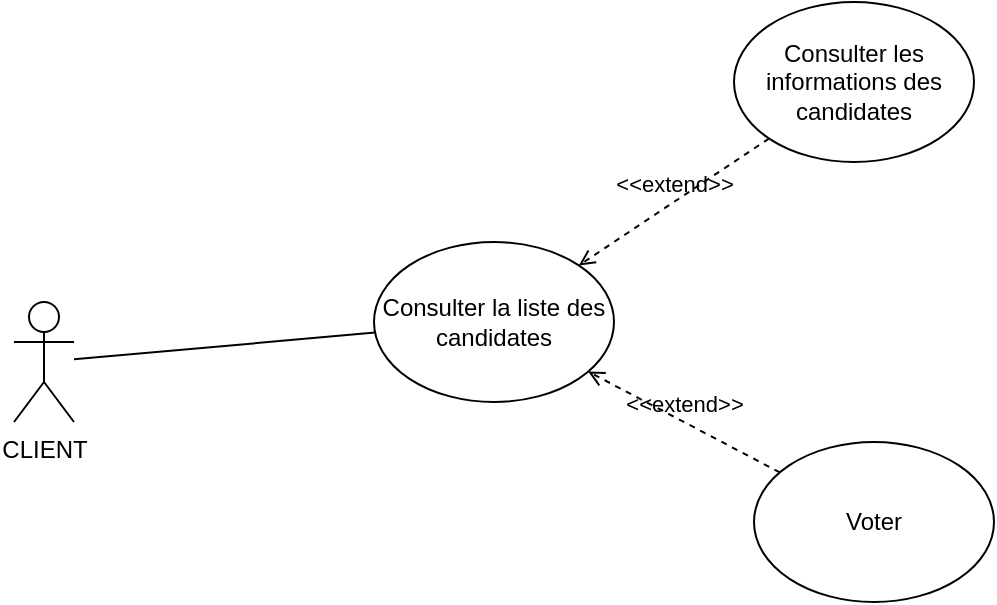 <mxfile version="22.0.4" type="github" pages="10">
  <diagram name="DCU-CLIENT" id="I69ZrJ3DVeAubqPHy6Zh">
    <mxGraphModel dx="1103" dy="608" grid="1" gridSize="10" guides="1" tooltips="1" connect="1" arrows="1" fold="1" page="1" pageScale="1" pageWidth="827" pageHeight="1169" math="0" shadow="0">
      <root>
        <mxCell id="0" />
        <mxCell id="1" parent="0" />
        <mxCell id="lfuO3ys3iuQYlo4a9l6P-1" value="CLIENT" style="shape=umlActor;verticalLabelPosition=bottom;verticalAlign=top;html=1;outlineConnect=0;" vertex="1" parent="1">
          <mxGeometry x="120" y="220" width="30" height="60" as="geometry" />
        </mxCell>
        <mxCell id="lfuO3ys3iuQYlo4a9l6P-2" value="Consulter la liste des candidates" style="ellipse;whiteSpace=wrap;html=1;" vertex="1" parent="1">
          <mxGeometry x="300" y="190" width="120" height="80" as="geometry" />
        </mxCell>
        <mxCell id="lfuO3ys3iuQYlo4a9l6P-3" value="" style="endArrow=none;html=1;rounded=0;" edge="1" parent="1" source="lfuO3ys3iuQYlo4a9l6P-1" target="lfuO3ys3iuQYlo4a9l6P-2">
          <mxGeometry width="50" height="50" relative="1" as="geometry">
            <mxPoint x="340" y="330" as="sourcePoint" />
            <mxPoint x="390" y="280" as="targetPoint" />
          </mxGeometry>
        </mxCell>
        <mxCell id="lfuO3ys3iuQYlo4a9l6P-4" value="Consulter les informations des candidates" style="ellipse;whiteSpace=wrap;html=1;" vertex="1" parent="1">
          <mxGeometry x="480" y="70" width="120" height="80" as="geometry" />
        </mxCell>
        <mxCell id="lfuO3ys3iuQYlo4a9l6P-6" value="Voter" style="ellipse;whiteSpace=wrap;html=1;" vertex="1" parent="1">
          <mxGeometry x="490" y="290" width="120" height="80" as="geometry" />
        </mxCell>
        <mxCell id="lfuO3ys3iuQYlo4a9l6P-8" value="&amp;lt;&amp;lt;extend&amp;gt;&amp;gt;" style="html=1;verticalAlign=bottom;labelBackgroundColor=none;endArrow=open;endFill=0;dashed=1;rounded=0;" edge="1" parent="1" source="lfuO3ys3iuQYlo4a9l6P-6" target="lfuO3ys3iuQYlo4a9l6P-2">
          <mxGeometry width="160" relative="1" as="geometry">
            <mxPoint x="502.131" y="219.518" as="sourcePoint" />
            <mxPoint x="597.877" y="270.004" as="targetPoint" />
          </mxGeometry>
        </mxCell>
        <mxCell id="lfuO3ys3iuQYlo4a9l6P-10" value="&amp;lt;&amp;lt;extend&amp;gt;&amp;gt;" style="html=1;verticalAlign=bottom;labelBackgroundColor=none;endArrow=open;endFill=0;dashed=1;rounded=0;" edge="1" parent="1" source="lfuO3ys3iuQYlo4a9l6P-4" target="lfuO3ys3iuQYlo4a9l6P-2">
          <mxGeometry width="160" relative="1" as="geometry">
            <mxPoint x="529.997" y="233.396" as="sourcePoint" />
            <mxPoint x="625.204" y="170.004" as="targetPoint" />
          </mxGeometry>
        </mxCell>
      </root>
    </mxGraphModel>
  </diagram>
  <diagram id="MFrHkuLWdZpBPaZuHMlD" name="DCU-ADMIN">
    <mxGraphModel dx="1024" dy="564" grid="1" gridSize="10" guides="1" tooltips="1" connect="1" arrows="1" fold="1" page="1" pageScale="1" pageWidth="827" pageHeight="1169" math="0" shadow="0">
      <root>
        <mxCell id="0" />
        <mxCell id="1" parent="0" />
        <mxCell id="2JKXM0tnyYzd634cJiYP-1" value="ADMIN" style="shape=umlActor;verticalLabelPosition=bottom;verticalAlign=top;html=1;outlineConnect=0;" vertex="1" parent="1">
          <mxGeometry x="110" y="270" width="30" height="60" as="geometry" />
        </mxCell>
        <mxCell id="2JKXM0tnyYzd634cJiYP-5" value="Se connecter" style="ellipse;whiteSpace=wrap;html=1;" vertex="1" parent="1">
          <mxGeometry x="610" y="280" width="84" height="40" as="geometry" />
        </mxCell>
        <mxCell id="kR6ABz3rw2LFDn5kYhWS-1" value="Réinitialiser mot de passe" style="ellipse;whiteSpace=wrap;html=1;" vertex="1" parent="1">
          <mxGeometry x="75" y="70" width="100" height="50" as="geometry" />
        </mxCell>
        <mxCell id="kR6ABz3rw2LFDn5kYhWS-5" value="Gérer candidate" style="ellipse;whiteSpace=wrap;html=1;" vertex="1" parent="1">
          <mxGeometry x="305" y="310" width="80" height="50" as="geometry" />
        </mxCell>
        <mxCell id="kR6ABz3rw2LFDn5kYhWS-6" value="Consulter statistique" style="ellipse;whiteSpace=wrap;html=1;" vertex="1" parent="1">
          <mxGeometry x="280" y="170" width="110" height="50" as="geometry" />
        </mxCell>
        <mxCell id="kR6ABz3rw2LFDn5kYhWS-8" value="Consulter la liste des votes" style="ellipse;whiteSpace=wrap;html=1;" vertex="1" parent="1">
          <mxGeometry x="295" y="380" width="100" height="50" as="geometry" />
        </mxCell>
        <mxCell id="kR6ABz3rw2LFDn5kYhWS-9" value="Gérer évènement" style="ellipse;whiteSpace=wrap;html=1;" vertex="1" parent="1">
          <mxGeometry x="300" y="240" width="90" height="54.5" as="geometry" />
        </mxCell>
        <mxCell id="kR6ABz3rw2LFDn5kYhWS-12" value="" style="endArrow=none;html=1;rounded=0;" edge="1" parent="1" source="2JKXM0tnyYzd634cJiYP-1" target="kR6ABz3rw2LFDn5kYhWS-6">
          <mxGeometry width="50" height="50" relative="1" as="geometry">
            <mxPoint x="450" y="350" as="sourcePoint" />
            <mxPoint x="500" y="300" as="targetPoint" />
          </mxGeometry>
        </mxCell>
        <mxCell id="kR6ABz3rw2LFDn5kYhWS-13" value="" style="endArrow=none;html=1;rounded=0;" edge="1" parent="1" source="2JKXM0tnyYzd634cJiYP-1" target="kR6ABz3rw2LFDn5kYhWS-5">
          <mxGeometry width="50" height="50" relative="1" as="geometry">
            <mxPoint x="160" y="317" as="sourcePoint" />
            <mxPoint x="323" y="287" as="targetPoint" />
          </mxGeometry>
        </mxCell>
        <mxCell id="kR6ABz3rw2LFDn5kYhWS-20" value="" style="endArrow=none;html=1;rounded=0;" edge="1" parent="1" source="2JKXM0tnyYzd634cJiYP-1" target="kR6ABz3rw2LFDn5kYhWS-8">
          <mxGeometry width="50" height="50" relative="1" as="geometry">
            <mxPoint x="150" y="314" as="sourcePoint" />
            <mxPoint x="308" y="355" as="targetPoint" />
          </mxGeometry>
        </mxCell>
        <mxCell id="kR6ABz3rw2LFDn5kYhWS-21" value="" style="endArrow=none;html=1;rounded=0;" edge="1" parent="1" source="2JKXM0tnyYzd634cJiYP-1" target="kR6ABz3rw2LFDn5kYhWS-9">
          <mxGeometry width="50" height="50" relative="1" as="geometry">
            <mxPoint x="160" y="324" as="sourcePoint" />
            <mxPoint x="318" y="365" as="targetPoint" />
          </mxGeometry>
        </mxCell>
        <mxCell id="kR6ABz3rw2LFDn5kYhWS-22" value="&amp;lt;&amp;lt;include&amp;gt;&amp;gt;" style="html=1;verticalAlign=bottom;labelBackgroundColor=none;endArrow=open;endFill=0;dashed=1;rounded=0;" edge="1" parent="1" source="kR6ABz3rw2LFDn5kYhWS-6" target="2JKXM0tnyYzd634cJiYP-5">
          <mxGeometry width="160" relative="1" as="geometry">
            <mxPoint x="460" y="390" as="sourcePoint" />
            <mxPoint x="620" y="390" as="targetPoint" />
          </mxGeometry>
        </mxCell>
        <mxCell id="kR6ABz3rw2LFDn5kYhWS-24" value="&amp;lt;&amp;lt;include&amp;gt;&amp;gt;" style="html=1;verticalAlign=bottom;labelBackgroundColor=none;endArrow=open;endFill=0;dashed=1;rounded=0;" edge="1" parent="1" source="kR6ABz3rw2LFDn5kYhWS-9" target="2JKXM0tnyYzd634cJiYP-5">
          <mxGeometry width="160" relative="1" as="geometry">
            <mxPoint x="390" y="315.5" as="sourcePoint" />
            <mxPoint x="628" y="394.5" as="targetPoint" />
          </mxGeometry>
        </mxCell>
        <mxCell id="kR6ABz3rw2LFDn5kYhWS-25" value="Modifier mot de passe" style="ellipse;whiteSpace=wrap;html=1;" vertex="1" parent="1">
          <mxGeometry x="280" y="90" width="100" height="50" as="geometry" />
        </mxCell>
        <mxCell id="kR6ABz3rw2LFDn5kYhWS-26" value="Gérer administrateur" style="ellipse;whiteSpace=wrap;html=1;" vertex="1" parent="1">
          <mxGeometry x="300" y="440" width="90" height="60" as="geometry" />
        </mxCell>
        <mxCell id="kR6ABz3rw2LFDn5kYhWS-27" value="" style="endArrow=none;html=1;rounded=0;" edge="1" parent="1" source="2JKXM0tnyYzd634cJiYP-1" target="kR6ABz3rw2LFDn5kYhWS-26">
          <mxGeometry width="50" height="50" relative="1" as="geometry">
            <mxPoint x="150" y="380" as="sourcePoint" />
            <mxPoint x="319" y="461" as="targetPoint" />
          </mxGeometry>
        </mxCell>
        <mxCell id="kR6ABz3rw2LFDn5kYhWS-28" value="" style="endArrow=none;html=1;rounded=0;" edge="1" parent="1" source="2JKXM0tnyYzd634cJiYP-1" target="kR6ABz3rw2LFDn5kYhWS-1">
          <mxGeometry width="50" height="50" relative="1" as="geometry">
            <mxPoint x="150" y="398" as="sourcePoint" />
            <mxPoint x="328" y="560" as="targetPoint" />
          </mxGeometry>
        </mxCell>
        <mxCell id="kR6ABz3rw2LFDn5kYhWS-29" value="&amp;lt;&amp;lt;include&amp;gt;&amp;gt;" style="html=1;verticalAlign=bottom;labelBackgroundColor=none;endArrow=open;endFill=0;dashed=1;rounded=0;" edge="1" parent="1" source="kR6ABz3rw2LFDn5kYhWS-5" target="2JKXM0tnyYzd634cJiYP-5">
          <mxGeometry width="160" relative="1" as="geometry">
            <mxPoint x="410" y="356" as="sourcePoint" />
            <mxPoint x="632" y="380" as="targetPoint" />
          </mxGeometry>
        </mxCell>
        <mxCell id="kR6ABz3rw2LFDn5kYhWS-30" value="&amp;lt;&amp;lt;include&amp;gt;&amp;gt;" style="html=1;verticalAlign=bottom;labelBackgroundColor=none;endArrow=open;endFill=0;dashed=1;rounded=0;" edge="1" parent="1" source="kR6ABz3rw2LFDn5kYhWS-8" target="2JKXM0tnyYzd634cJiYP-5">
          <mxGeometry width="160" relative="1" as="geometry">
            <mxPoint x="409" y="292" as="sourcePoint" />
            <mxPoint x="631" y="316" as="targetPoint" />
          </mxGeometry>
        </mxCell>
        <mxCell id="kR6ABz3rw2LFDn5kYhWS-31" value="&amp;lt;&amp;lt;include&amp;gt;&amp;gt;" style="html=1;verticalAlign=bottom;labelBackgroundColor=none;endArrow=open;endFill=0;dashed=1;rounded=0;" edge="1" parent="1" source="kR6ABz3rw2LFDn5kYhWS-26" target="2JKXM0tnyYzd634cJiYP-5">
          <mxGeometry width="160" relative="1" as="geometry">
            <mxPoint x="419" y="302" as="sourcePoint" />
            <mxPoint x="641" y="326" as="targetPoint" />
          </mxGeometry>
        </mxCell>
        <mxCell id="kR6ABz3rw2LFDn5kYhWS-32" value="" style="endArrow=none;html=1;rounded=0;" edge="1" parent="1" source="2JKXM0tnyYzd634cJiYP-1" target="kR6ABz3rw2LFDn5kYhWS-25">
          <mxGeometry width="50" height="50" relative="1" as="geometry">
            <mxPoint x="150" y="303" as="sourcePoint" />
            <mxPoint x="308" y="223" as="targetPoint" />
          </mxGeometry>
        </mxCell>
        <mxCell id="kR6ABz3rw2LFDn5kYhWS-34" value="&amp;lt;&amp;lt;include&amp;gt;&amp;gt;" style="html=1;verticalAlign=bottom;labelBackgroundColor=none;endArrow=open;endFill=0;dashed=1;rounded=0;" edge="1" parent="1" source="kR6ABz3rw2LFDn5kYhWS-25" target="2JKXM0tnyYzd634cJiYP-5">
          <mxGeometry width="160" relative="1" as="geometry">
            <mxPoint x="390" y="220" as="sourcePoint" />
            <mxPoint x="628" y="299" as="targetPoint" />
          </mxGeometry>
        </mxCell>
        <mxCell id="kR6ABz3rw2LFDn5kYhWS-35" value="Se déconnecter" style="ellipse;whiteSpace=wrap;html=1;" vertex="1" parent="1">
          <mxGeometry x="301" y="530" width="84" height="40" as="geometry" />
        </mxCell>
        <mxCell id="kR6ABz3rw2LFDn5kYhWS-37" value="" style="endArrow=none;html=1;rounded=0;" edge="1" parent="1" source="2JKXM0tnyYzd634cJiYP-1" target="kR6ABz3rw2LFDn5kYhWS-35">
          <mxGeometry width="50" height="50" relative="1" as="geometry">
            <mxPoint x="135" y="340" as="sourcePoint" />
            <mxPoint x="135" y="560" as="targetPoint" />
          </mxGeometry>
        </mxCell>
        <mxCell id="kR6ABz3rw2LFDn5kYhWS-38" value="&amp;lt;&amp;lt;include&amp;gt;&amp;gt;" style="html=1;verticalAlign=bottom;labelBackgroundColor=none;endArrow=open;endFill=0;dashed=1;rounded=0;" edge="1" parent="1" source="kR6ABz3rw2LFDn5kYhWS-35" target="2JKXM0tnyYzd634cJiYP-5">
          <mxGeometry width="160" relative="1" as="geometry">
            <mxPoint x="387" y="489" as="sourcePoint" />
            <mxPoint x="637" y="326" as="targetPoint" />
          </mxGeometry>
        </mxCell>
      </root>
    </mxGraphModel>
  </diagram>
  <diagram id="JZUBcqBdHI38rkSBJD7N" name="DS-PAIEMENT">
    <mxGraphModel dx="1304" dy="718" grid="1" gridSize="10" guides="1" tooltips="1" connect="1" arrows="1" fold="1" page="1" pageScale="1" pageWidth="827" pageHeight="1169" math="0" shadow="0">
      <root>
        <mxCell id="0" />
        <mxCell id="1" parent="0" />
        <mxCell id="yDdjouY24mWtWCqS2nnJ-7" value="Interface de vote" style="shape=umlLifeline;perimeter=lifelinePerimeter;whiteSpace=wrap;html=1;container=1;dropTarget=0;collapsible=0;recursiveResize=0;outlineConnect=0;portConstraint=eastwest;newEdgeStyle={&quot;edgeStyle&quot;:&quot;elbowEdgeStyle&quot;,&quot;elbow&quot;:&quot;vertical&quot;,&quot;curved&quot;:0,&quot;rounded&quot;:0};" vertex="1" parent="1">
          <mxGeometry x="250" y="80" width="100" height="300" as="geometry" />
        </mxCell>
        <mxCell id="yDdjouY24mWtWCqS2nnJ-8" value="" style="html=1;points=[[0,0,0,0,5],[0,1,0,0,-5],[1,0,0,0,5],[1,1,0,0,-5]];perimeter=orthogonalPerimeter;outlineConnect=0;targetShapes=umlLifeline;portConstraint=eastwest;newEdgeStyle={&quot;curved&quot;:0,&quot;rounded&quot;:0};" vertex="1" parent="yDdjouY24mWtWCqS2nnJ-7">
          <mxGeometry x="45" y="90" width="10" height="170" as="geometry" />
        </mxCell>
        <mxCell id="yDdjouY24mWtWCqS2nnJ-9" value="MS Tabouret Royal" style="shape=umlLifeline;perimeter=lifelinePerimeter;whiteSpace=wrap;html=1;container=1;dropTarget=0;collapsible=0;recursiveResize=0;outlineConnect=0;portConstraint=eastwest;newEdgeStyle={&quot;edgeStyle&quot;:&quot;elbowEdgeStyle&quot;,&quot;elbow&quot;:&quot;vertical&quot;,&quot;curved&quot;:0,&quot;rounded&quot;:0};" vertex="1" parent="1">
          <mxGeometry x="840" y="80" width="100" height="410" as="geometry" />
        </mxCell>
        <mxCell id="yDdjouY24mWtWCqS2nnJ-10" value="" style="html=1;points=[[0,0,0,0,5],[0,1,0,0,-5],[1,0,0,0,5],[1,1,0,0,-5]];perimeter=orthogonalPerimeter;outlineConnect=0;targetShapes=umlLifeline;portConstraint=eastwest;newEdgeStyle={&quot;curved&quot;:0,&quot;rounded&quot;:0};" vertex="1" parent="yDdjouY24mWtWCqS2nnJ-9">
          <mxGeometry x="45" y="260" width="10" height="90" as="geometry" />
        </mxCell>
        <mxCell id="yDdjouY24mWtWCqS2nnJ-35" value="" style="html=1;points=[[0,0,0,0,5],[0,1,0,0,-5],[1,0,0,0,5],[1,1,0,0,-5]];perimeter=orthogonalPerimeter;outlineConnect=0;targetShapes=umlLifeline;portConstraint=eastwest;newEdgeStyle={&quot;curved&quot;:0,&quot;rounded&quot;:0};" vertex="1" parent="yDdjouY24mWtWCqS2nnJ-9">
          <mxGeometry x="55" y="300" width="10" height="40" as="geometry" />
        </mxCell>
        <mxCell id="yDdjouY24mWtWCqS2nnJ-36" value="Enregistrement&lt;br&gt;de la transaction" style="html=1;align=left;spacingLeft=2;endArrow=block;rounded=0;edgeStyle=orthogonalEdgeStyle;curved=0;rounded=0;" edge="1" target="yDdjouY24mWtWCqS2nnJ-35" parent="yDdjouY24mWtWCqS2nnJ-9" source="yDdjouY24mWtWCqS2nnJ-10">
          <mxGeometry relative="1" as="geometry">
            <mxPoint x="60" y="280" as="sourcePoint" />
            <Array as="points">
              <mxPoint x="90" y="280" />
              <mxPoint x="90" y="320" />
            </Array>
          </mxGeometry>
        </mxCell>
        <mxCell id="yDdjouY24mWtWCqS2nnJ-12" value="KYRMANN PAY" style="shape=umlLifeline;perimeter=lifelinePerimeter;whiteSpace=wrap;html=1;container=1;dropTarget=0;collapsible=0;recursiveResize=0;outlineConnect=0;portConstraint=eastwest;newEdgeStyle={&quot;edgeStyle&quot;:&quot;elbowEdgeStyle&quot;,&quot;elbow&quot;:&quot;vertical&quot;,&quot;curved&quot;:0,&quot;rounded&quot;:0};" vertex="1" parent="1">
          <mxGeometry x="450" y="80" width="100" height="300" as="geometry" />
        </mxCell>
        <mxCell id="yDdjouY24mWtWCqS2nnJ-13" value="" style="html=1;points=[[0,0,0,0,5],[0,1,0,0,-5],[1,0,0,0,5],[1,1,0,0,-5]];perimeter=orthogonalPerimeter;outlineConnect=0;targetShapes=umlLifeline;portConstraint=eastwest;newEdgeStyle={&quot;curved&quot;:0,&quot;rounded&quot;:0};" vertex="1" parent="yDdjouY24mWtWCqS2nnJ-12">
          <mxGeometry x="45" y="90" width="10" height="170" as="geometry" />
        </mxCell>
        <mxCell id="yDdjouY24mWtWCqS2nnJ-25" value="" style="html=1;points=[[0,0,0,0,5],[0,1,0,0,-5],[1,0,0,0,5],[1,1,0,0,-5]];perimeter=orthogonalPerimeter;outlineConnect=0;targetShapes=umlLifeline;portConstraint=eastwest;newEdgeStyle={&quot;curved&quot;:0,&quot;rounded&quot;:0};" vertex="1" parent="yDdjouY24mWtWCqS2nnJ-12">
          <mxGeometry x="55.0" y="140" width="10" height="40" as="geometry" />
        </mxCell>
        <mxCell id="yDdjouY24mWtWCqS2nnJ-26" value="traitement&amp;nbsp;&lt;br&gt;de la requête" style="html=1;align=left;spacingLeft=2;endArrow=block;rounded=0;edgeStyle=orthogonalEdgeStyle;curved=0;rounded=0;" edge="1" target="yDdjouY24mWtWCqS2nnJ-25" parent="yDdjouY24mWtWCqS2nnJ-12" source="yDdjouY24mWtWCqS2nnJ-13">
          <mxGeometry relative="1" as="geometry">
            <mxPoint x="60.0" y="120" as="sourcePoint" />
            <Array as="points">
              <mxPoint x="90" y="120" />
              <mxPoint x="90" y="150" />
            </Array>
          </mxGeometry>
        </mxCell>
        <mxCell id="yDdjouY24mWtWCqS2nnJ-14" value="SAV" style="shape=umlLifeline;perimeter=lifelinePerimeter;whiteSpace=wrap;html=1;container=1;dropTarget=0;collapsible=0;recursiveResize=0;outlineConnect=0;portConstraint=eastwest;newEdgeStyle={&quot;edgeStyle&quot;:&quot;elbowEdgeStyle&quot;,&quot;elbow&quot;:&quot;vertical&quot;,&quot;curved&quot;:0,&quot;rounded&quot;:0};" vertex="1" parent="1">
          <mxGeometry x="650" y="80" width="100" height="400" as="geometry" />
        </mxCell>
        <mxCell id="yDdjouY24mWtWCqS2nnJ-15" value="" style="html=1;points=[[0,0,0,0,5],[0,1,0,0,-5],[1,0,0,0,5],[1,1,0,0,-5]];perimeter=orthogonalPerimeter;outlineConnect=0;targetShapes=umlLifeline;portConstraint=eastwest;newEdgeStyle={&quot;curved&quot;:0,&quot;rounded&quot;:0};" vertex="1" parent="yDdjouY24mWtWCqS2nnJ-14">
          <mxGeometry x="45" y="190" width="10" height="170" as="geometry" />
        </mxCell>
        <mxCell id="yDdjouY24mWtWCqS2nnJ-32" value="" style="html=1;points=[[0,0,0,0,5],[0,1,0,0,-5],[1,0,0,0,5],[1,1,0,0,-5]];perimeter=orthogonalPerimeter;outlineConnect=0;targetShapes=umlLifeline;portConstraint=eastwest;newEdgeStyle={&quot;curved&quot;:0,&quot;rounded&quot;:0};" vertex="1" parent="yDdjouY24mWtWCqS2nnJ-14">
          <mxGeometry x="55" y="220" width="10" height="40" as="geometry" />
        </mxCell>
        <mxCell id="yDdjouY24mWtWCqS2nnJ-33" value="Enregistrement&lt;br&gt;de la transaction" style="html=1;align=left;spacingLeft=2;endArrow=block;rounded=0;edgeStyle=orthogonalEdgeStyle;curved=0;rounded=0;" edge="1" target="yDdjouY24mWtWCqS2nnJ-32" parent="yDdjouY24mWtWCqS2nnJ-14" source="yDdjouY24mWtWCqS2nnJ-15">
          <mxGeometry relative="1" as="geometry">
            <mxPoint x="60" y="200" as="sourcePoint" />
            <Array as="points">
              <mxPoint x="90" y="200" />
              <mxPoint x="90" y="230" />
            </Array>
          </mxGeometry>
        </mxCell>
        <mxCell id="yDdjouY24mWtWCqS2nnJ-23" value="Requête de paiement" style="html=1;verticalAlign=bottom;endArrow=block;curved=0;rounded=0;" edge="1" parent="1">
          <mxGeometry width="80" relative="1" as="geometry">
            <mxPoint x="305" y="190" as="sourcePoint" />
            <mxPoint x="495" y="190" as="targetPoint" />
          </mxGeometry>
        </mxCell>
        <mxCell id="yDdjouY24mWtWCqS2nnJ-27" value="" style="html=1;verticalAlign=bottom;labelBackgroundColor=none;endArrow=open;endFill=0;dashed=1;rounded=0;" edge="1" parent="1">
          <mxGeometry width="160" relative="1" as="geometry">
            <mxPoint x="495" y="282" as="sourcePoint" />
            <mxPoint x="305" y="282" as="targetPoint" />
          </mxGeometry>
        </mxCell>
        <mxCell id="yDdjouY24mWtWCqS2nnJ-28" value="Retourne statut paiement" style="edgeLabel;html=1;align=center;verticalAlign=middle;resizable=0;points=[];" vertex="1" connectable="0" parent="yDdjouY24mWtWCqS2nnJ-27">
          <mxGeometry x="-0.137" relative="1" as="geometry">
            <mxPoint as="offset" />
          </mxGeometry>
        </mxCell>
        <mxCell id="yDdjouY24mWtWCqS2nnJ-31" value="Envoie de la transaction" style="html=1;verticalAlign=bottom;endArrow=block;curved=0;rounded=0;" edge="1" parent="1" target="yDdjouY24mWtWCqS2nnJ-15">
          <mxGeometry width="80" relative="1" as="geometry">
            <mxPoint x="505" y="269" as="sourcePoint" />
            <mxPoint x="699.5" y="269" as="targetPoint" />
          </mxGeometry>
        </mxCell>
        <mxCell id="yDdjouY24mWtWCqS2nnJ-34" value="Envoie du callback" style="html=1;verticalAlign=bottom;endArrow=block;curved=0;rounded=0;" edge="1" parent="1">
          <mxGeometry width="80" relative="1" as="geometry">
            <mxPoint x="705" y="346" as="sourcePoint" />
            <mxPoint x="885" y="346" as="targetPoint" />
          </mxGeometry>
        </mxCell>
      </root>
    </mxGraphModel>
  </diagram>
  <diagram id="6ACLgs6ae4o5iwLyR_9W" name="DS-VOTER">
    <mxGraphModel dx="2620" dy="988" grid="1" gridSize="10" guides="1" tooltips="1" connect="1" arrows="1" fold="1" page="1" pageScale="1" pageWidth="827" pageHeight="1169" math="0" shadow="0">
      <root>
        <mxCell id="0" />
        <mxCell id="1" parent="0" />
        <mxCell id="NTXmu_5m_bFcN84rkHJy-1" value="" style="shape=umlLifeline;perimeter=lifelinePerimeter;whiteSpace=wrap;html=1;container=1;dropTarget=0;collapsible=0;recursiveResize=0;outlineConnect=0;portConstraint=eastwest;newEdgeStyle={&quot;curved&quot;:0,&quot;rounded&quot;:0};participant=umlActor;" vertex="1" parent="1">
          <mxGeometry x="50" y="110" width="20" height="660" as="geometry" />
        </mxCell>
        <mxCell id="NTXmu_5m_bFcN84rkHJy-2" value="" style="html=1;points=[[0,0,0,0,5],[0,1,0,0,-5],[1,0,0,0,5],[1,1,0,0,-5]];perimeter=orthogonalPerimeter;outlineConnect=0;targetShapes=umlLifeline;portConstraint=eastwest;newEdgeStyle={&quot;curved&quot;:0,&quot;rounded&quot;:0};" vertex="1" parent="NTXmu_5m_bFcN84rkHJy-1">
          <mxGeometry x="5" y="74" width="10" height="526" as="geometry" />
        </mxCell>
        <mxCell id="NTXmu_5m_bFcN84rkHJy-3" value="CLIENT" style="text;html=1;align=center;verticalAlign=middle;resizable=0;points=[];autosize=1;strokeColor=none;fillColor=none;" vertex="1" parent="1">
          <mxGeometry x="25" y="80" width="70" height="30" as="geometry" />
        </mxCell>
        <mxCell id="ZeymTlRCLz36IPvFuQh5-1" value="Système d&#39;information" style="shape=umlLifeline;perimeter=lifelinePerimeter;whiteSpace=wrap;html=1;container=1;dropTarget=0;collapsible=0;recursiveResize=0;outlineConnect=0;portConstraint=eastwest;newEdgeStyle={&quot;edgeStyle&quot;:&quot;elbowEdgeStyle&quot;,&quot;elbow&quot;:&quot;vertical&quot;,&quot;curved&quot;:0,&quot;rounded&quot;:0};" vertex="1" parent="1">
          <mxGeometry x="250" y="90" width="100" height="670" as="geometry" />
        </mxCell>
        <mxCell id="ZeymTlRCLz36IPvFuQh5-2" value="" style="html=1;points=[[0,0,0,0,5],[0,1,0,0,-5],[1,0,0,0,5],[1,1,0,0,-5]];perimeter=orthogonalPerimeter;outlineConnect=0;targetShapes=umlLifeline;portConstraint=eastwest;newEdgeStyle={&quot;curved&quot;:0,&quot;rounded&quot;:0};" vertex="1" parent="ZeymTlRCLz36IPvFuQh5-1">
          <mxGeometry x="45" y="90" width="10" height="340" as="geometry" />
        </mxCell>
        <mxCell id="ZeymTlRCLz36IPvFuQh5-3" value="Accéder interface&lt;br&gt;&amp;nbsp;de vote" style="html=1;verticalAlign=bottom;labelBackgroundColor=none;endArrow=open;endFill=0;rounded=0;exitX=0.886;exitY=0.074;exitDx=0;exitDy=0;exitPerimeter=0;" edge="1" parent="1">
          <mxGeometry x="0.0" width="160" relative="1" as="geometry">
            <mxPoint x="63.86" y="207.924" as="sourcePoint" />
            <mxPoint x="299.5" y="207.924" as="targetPoint" />
            <mxPoint as="offset" />
          </mxGeometry>
        </mxCell>
        <mxCell id="jiajVEAEGkGo8oOFupq--1" value="MS Tabouret Royal" style="shape=umlLifeline;perimeter=lifelinePerimeter;whiteSpace=wrap;html=1;container=1;dropTarget=0;collapsible=0;recursiveResize=0;outlineConnect=0;portConstraint=eastwest;newEdgeStyle={&quot;edgeStyle&quot;:&quot;elbowEdgeStyle&quot;,&quot;elbow&quot;:&quot;vertical&quot;,&quot;curved&quot;:0,&quot;rounded&quot;:0};" vertex="1" parent="1">
          <mxGeometry x="450" y="90" width="100" height="650" as="geometry" />
        </mxCell>
        <mxCell id="jiajVEAEGkGo8oOFupq--2" value="" style="html=1;points=[[0,0,0,0,5],[0,1,0,0,-5],[1,0,0,0,5],[1,1,0,0,-5]];perimeter=orthogonalPerimeter;outlineConnect=0;targetShapes=umlLifeline;portConstraint=eastwest;newEdgeStyle={&quot;curved&quot;:0,&quot;rounded&quot;:0};" vertex="1" parent="jiajVEAEGkGo8oOFupq--1">
          <mxGeometry x="45" y="90" width="10" height="520" as="geometry" />
        </mxCell>
        <mxCell id="jiajVEAEGkGo8oOFupq--5" value="" style="html=1;verticalAlign=bottom;labelBackgroundColor=none;endArrow=block;endFill=1;rounded=0;" edge="1" parent="1">
          <mxGeometry width="160" relative="1" as="geometry">
            <mxPoint x="305" y="220" as="sourcePoint" />
            <mxPoint x="495" y="220" as="targetPoint" />
          </mxGeometry>
        </mxCell>
        <mxCell id="jiajVEAEGkGo8oOFupq--6" value="Requête de vérification&lt;br&gt;date limite de vote" style="edgeLabel;html=1;align=center;verticalAlign=middle;resizable=0;points=[];" vertex="1" connectable="0" parent="jiajVEAEGkGo8oOFupq--5">
          <mxGeometry x="0.138" y="-1" relative="1" as="geometry">
            <mxPoint x="-13" as="offset" />
          </mxGeometry>
        </mxCell>
        <mxCell id="KT8MilEyrdLCRUYrHmUv-1" value="" style="html=1;verticalAlign=bottom;labelBackgroundColor=none;endArrow=open;endFill=0;dashed=1;rounded=0;" edge="1" parent="1">
          <mxGeometry width="160" relative="1" as="geometry">
            <mxPoint x="495" y="260" as="sourcePoint" />
            <mxPoint x="305" y="260" as="targetPoint" />
          </mxGeometry>
        </mxCell>
        <mxCell id="KT8MilEyrdLCRUYrHmUv-2" value="Retourne statut" style="edgeLabel;html=1;align=center;verticalAlign=middle;resizable=0;points=[];" vertex="1" connectable="0" parent="KT8MilEyrdLCRUYrHmUv-1">
          <mxGeometry x="-0.137" relative="1" as="geometry">
            <mxPoint as="offset" />
          </mxGeometry>
        </mxCell>
        <mxCell id="KT8MilEyrdLCRUYrHmUv-3" value="alt" style="shape=umlFrame;whiteSpace=wrap;html=1;pointerEvents=0;recursiveResize=0;container=1;collapsible=0;width=80;height=30;" vertex="1" parent="1">
          <mxGeometry x="-100" y="290" width="670" height="440" as="geometry" />
        </mxCell>
        <mxCell id="KT8MilEyrdLCRUYrHmUv-4" value="[Statut = active]" style="text;html=1;" vertex="1" parent="KT8MilEyrdLCRUYrHmUv-3">
          <mxGeometry width="100" height="20" relative="1" as="geometry">
            <mxPoint x="20" y="40" as="offset" />
          </mxGeometry>
        </mxCell>
        <mxCell id="KT8MilEyrdLCRUYrHmUv-5" value="[Statut&amp;nbsp; = inactive]" style="line;strokeWidth=1;dashed=1;labelPosition=center;verticalLabelPosition=bottom;align=left;verticalAlign=top;spacingLeft=20;spacingTop=15;html=1;whiteSpace=wrap;" vertex="1" parent="KT8MilEyrdLCRUYrHmUv-3">
          <mxGeometry x="10" y="350" width="660" height="10" as="geometry" />
        </mxCell>
        <mxCell id="KT8MilEyrdLCRUYrHmUv-6" value="" style="html=1;verticalAlign=bottom;labelBackgroundColor=none;endArrow=open;endFill=0;dashed=1;rounded=0;" edge="1" parent="KT8MilEyrdLCRUYrHmUv-3">
          <mxGeometry width="160" relative="1" as="geometry">
            <mxPoint x="395" y="30" as="sourcePoint" />
            <mxPoint x="165.0" y="30" as="targetPoint" />
          </mxGeometry>
        </mxCell>
        <mxCell id="KT8MilEyrdLCRUYrHmUv-7" value="Retourne PageVote &lt;br&gt;avec possibilité de vote" style="edgeLabel;html=1;align=center;verticalAlign=middle;resizable=0;points=[];" vertex="1" connectable="0" parent="KT8MilEyrdLCRUYrHmUv-6">
          <mxGeometry x="-0.137" relative="1" as="geometry">
            <mxPoint as="offset" />
          </mxGeometry>
        </mxCell>
        <mxCell id="UbRTKd88sfhYS0I45JIt-1" value="alt" style="shape=umlFrame;whiteSpace=wrap;html=1;pointerEvents=0;recursiveResize=0;container=1;collapsible=0;width=80;height=30;" vertex="1" parent="KT8MilEyrdLCRUYrHmUv-3">
          <mxGeometry x="30" y="130" width="620" height="200" as="geometry" />
        </mxCell>
        <mxCell id="UbRTKd88sfhYS0I45JIt-2" value="[Statut = active]" style="text;html=1;" vertex="1" parent="UbRTKd88sfhYS0I45JIt-1">
          <mxGeometry width="100" height="20" relative="1" as="geometry">
            <mxPoint x="20" y="40" as="offset" />
          </mxGeometry>
        </mxCell>
        <mxCell id="XoXxa5DGNMaOxTBbHZ4N-5" value="Ref" style="shape=umlFrame;whiteSpace=wrap;html=1;pointerEvents=0;recursiveResize=0;container=1;collapsible=0;width=40;fillStyle=auto;height=20;" vertex="1" parent="UbRTKd88sfhYS0I45JIt-1">
          <mxGeometry x="320" y="10" width="270" height="80" as="geometry" />
        </mxCell>
        <mxCell id="XoXxa5DGNMaOxTBbHZ4N-6" value="VOTER" style="text;align=center;html=1;" vertex="1" parent="XoXxa5DGNMaOxTBbHZ4N-5">
          <mxGeometry width="100" height="20" relative="1" as="geometry">
            <mxPoint x="100" y="30" as="offset" />
          </mxGeometry>
        </mxCell>
        <mxCell id="UbRTKd88sfhYS0I45JIt-3" value="[Statut&amp;nbsp; = inactive]" style="line;strokeWidth=1;dashed=1;labelPosition=center;verticalLabelPosition=bottom;align=left;verticalAlign=top;spacingLeft=20;spacingTop=15;html=1;whiteSpace=wrap;" vertex="1" parent="UbRTKd88sfhYS0I45JIt-1">
          <mxGeometry y="110" width="570" height="10" as="geometry" />
        </mxCell>
        <mxCell id="XoXxa5DGNMaOxTBbHZ4N-8" value="" style="html=1;verticalAlign=bottom;labelBackgroundColor=none;endArrow=open;endFill=0;dashed=1;rounded=0;" edge="1" parent="UbRTKd88sfhYS0I45JIt-1">
          <mxGeometry width="160" relative="1" as="geometry">
            <mxPoint x="565" y="150.0" as="sourcePoint" />
            <mxPoint x="135" y="150.0" as="targetPoint" />
          </mxGeometry>
        </mxCell>
        <mxCell id="XoXxa5DGNMaOxTBbHZ4N-9" value="Retourne PageVote &lt;br&gt;sans possibilité de vote" style="edgeLabel;html=1;align=center;verticalAlign=middle;resizable=0;points=[];" vertex="1" connectable="0" parent="XoXxa5DGNMaOxTBbHZ4N-8">
          <mxGeometry x="-0.137" relative="1" as="geometry">
            <mxPoint as="offset" />
          </mxGeometry>
        </mxCell>
        <mxCell id="UbRTKd88sfhYS0I45JIt-8" value="" style="html=1;verticalAlign=bottom;labelBackgroundColor=none;endArrow=block;endFill=1;rounded=0;" edge="1" parent="KT8MilEyrdLCRUYrHmUv-3">
          <mxGeometry width="160" relative="1" as="geometry">
            <mxPoint x="165" y="60" as="sourcePoint" />
            <mxPoint x="395" y="60" as="targetPoint" />
          </mxGeometry>
        </mxCell>
        <mxCell id="UbRTKd88sfhYS0I45JIt-9" value="Voter" style="edgeLabel;html=1;align=center;verticalAlign=middle;resizable=0;points=[];" vertex="1" connectable="0" parent="UbRTKd88sfhYS0I45JIt-8">
          <mxGeometry x="0.138" y="-1" relative="1" as="geometry">
            <mxPoint x="-13" as="offset" />
          </mxGeometry>
        </mxCell>
        <mxCell id="KT8MilEyrdLCRUYrHmUv-8" value="" style="html=1;verticalAlign=bottom;labelBackgroundColor=none;endArrow=open;endFill=0;dashed=1;rounded=0;" edge="1" parent="KT8MilEyrdLCRUYrHmUv-3">
          <mxGeometry width="160" relative="1" as="geometry">
            <mxPoint x="595" y="380" as="sourcePoint" />
            <mxPoint x="165" y="380" as="targetPoint" />
          </mxGeometry>
        </mxCell>
        <mxCell id="KT8MilEyrdLCRUYrHmUv-9" value="Retourne PageVote &lt;br&gt;sans possibilité de vote" style="edgeLabel;html=1;align=center;verticalAlign=middle;resizable=0;points=[];" vertex="1" connectable="0" parent="KT8MilEyrdLCRUYrHmUv-8">
          <mxGeometry x="-0.137" relative="1" as="geometry">
            <mxPoint as="offset" />
          </mxGeometry>
        </mxCell>
        <mxCell id="UbRTKd88sfhYS0I45JIt-10" value="" style="html=1;verticalAlign=bottom;labelBackgroundColor=none;endArrow=block;endFill=1;rounded=0;" edge="1" parent="1">
          <mxGeometry width="160" relative="1" as="geometry">
            <mxPoint x="305" y="374" as="sourcePoint" />
            <mxPoint x="495" y="374" as="targetPoint" />
          </mxGeometry>
        </mxCell>
        <mxCell id="UbRTKd88sfhYS0I45JIt-11" value="Requête de vérification&lt;br&gt;date limite de vote" style="edgeLabel;html=1;align=center;verticalAlign=middle;resizable=0;points=[];" vertex="1" connectable="0" parent="UbRTKd88sfhYS0I45JIt-10">
          <mxGeometry x="0.138" y="-1" relative="1" as="geometry">
            <mxPoint x="-13" as="offset" />
          </mxGeometry>
        </mxCell>
        <mxCell id="UbRTKd88sfhYS0I45JIt-12" value="" style="html=1;verticalAlign=bottom;labelBackgroundColor=none;endArrow=open;endFill=0;dashed=1;rounded=0;" edge="1" parent="1">
          <mxGeometry width="160" relative="1" as="geometry">
            <mxPoint x="495" y="408" as="sourcePoint" />
            <mxPoint x="305" y="408" as="targetPoint" />
          </mxGeometry>
        </mxCell>
        <mxCell id="UbRTKd88sfhYS0I45JIt-13" value="Retourne statut" style="edgeLabel;html=1;align=center;verticalAlign=middle;resizable=0;points=[];" vertex="1" connectable="0" parent="UbRTKd88sfhYS0I45JIt-12">
          <mxGeometry x="-0.137" relative="1" as="geometry">
            <mxPoint as="offset" />
          </mxGeometry>
        </mxCell>
      </root>
    </mxGraphModel>
  </diagram>
  <diagram id="P_rABCycYaic_MQPlN-K" name="DCP-INTERFACE-CLIENTE">
    <mxGraphModel dx="2261" dy="1959" grid="1" gridSize="10" guides="1" tooltips="1" connect="1" arrows="1" fold="1" page="1" pageScale="1" pageWidth="827" pageHeight="1169" math="0" shadow="0">
      <root>
        <mxCell id="0" />
        <mxCell id="1" parent="0" />
        <mxCell id="j9k23hoewVzHL0nU_-3v-1" value="&amp;lt;&amp;lt;dialogue&amp;gt;&amp;gt;&lt;br&gt;&lt;b&gt;PageAccueil&lt;/b&gt;" style="swimlane;fontStyle=0;align=center;verticalAlign=top;childLayout=stackLayout;horizontal=1;startSize=55;horizontalStack=0;resizeParent=1;resizeParentMax=0;resizeLast=0;collapsible=0;marginBottom=0;html=1;whiteSpace=wrap;" vertex="1" parent="1">
          <mxGeometry x="180" y="160" width="210" height="165" as="geometry" />
        </mxCell>
        <mxCell id="j9k23hoewVzHL0nU_-3v-2" value="&amp;lt;&amp;lt;resultatCandidate&amp;gt;&amp;gt; listCandidate" style="text;html=1;align=left;verticalAlign=middle;spacingLeft=4;spacingRight=4;overflow=hidden;rotatable=0;points=[[0,0.5],[1,0.5]];portConstraint=eastwest;whiteSpace=wrap;" vertex="1" parent="j9k23hoewVzHL0nU_-3v-1">
          <mxGeometry y="55" width="210" height="20" as="geometry" />
        </mxCell>
        <mxCell id="j9k23hoewVzHL0nU_-3v-3" value="" style="line;strokeWidth=1;align=left;verticalAlign=middle;spacingTop=-1;spacingLeft=3;spacingRight=3;rotatable=0;labelPosition=right;points=[];portConstraint=eastwest;" vertex="1" parent="j9k23hoewVzHL0nU_-3v-1">
          <mxGeometry y="75" width="210" height="30" as="geometry" />
        </mxCell>
        <mxCell id="j9k23hoewVzHL0nU_-3v-4" value="consulterDetail" style="text;html=1;align=left;verticalAlign=middle;spacingLeft=4;spacingRight=4;overflow=hidden;rotatable=0;points=[[0,0.5],[1,0.5]];portConstraint=eastwest;whiteSpace=wrap;" vertex="1" parent="j9k23hoewVzHL0nU_-3v-1">
          <mxGeometry y="105" width="210" height="20" as="geometry" />
        </mxCell>
        <mxCell id="j9k23hoewVzHL0nU_-3v-5" value="voter" style="text;html=1;align=left;verticalAlign=middle;spacingLeft=4;spacingRight=4;overflow=hidden;rotatable=0;points=[[0,0.5],[1,0.5]];portConstraint=eastwest;whiteSpace=wrap;" vertex="1" parent="j9k23hoewVzHL0nU_-3v-1">
          <mxGeometry y="125" width="210" height="20" as="geometry" />
        </mxCell>
        <mxCell id="j9k23hoewVzHL0nU_-3v-6" value="consulterPageQuiSommesNous" style="text;html=1;align=left;verticalAlign=middle;spacingLeft=4;spacingRight=4;overflow=hidden;rotatable=0;points=[[0,0.5],[1,0.5]];portConstraint=eastwest;whiteSpace=wrap;" vertex="1" parent="j9k23hoewVzHL0nU_-3v-1">
          <mxGeometry y="145" width="210" height="20" as="geometry" />
        </mxCell>
        <mxCell id="j9k23hoewVzHL0nU_-3v-7" value="" style="endArrow=none;startArrow=none;endFill=0;startFill=0;endSize=8;html=1;verticalAlign=bottom;labelBackgroundColor=none;strokeWidth=3;rounded=0;" edge="1" parent="1" target="j9k23hoewVzHL0nU_-3v-1" source="60iPmdZbXNaLYte4w0l6-1">
          <mxGeometry width="160" relative="1" as="geometry">
            <mxPoint x="-20" y="270" as="sourcePoint" />
            <mxPoint x="460" y="330" as="targetPoint" />
          </mxGeometry>
        </mxCell>
        <mxCell id="j9k23hoewVzHL0nU_-3v-8" value="&amp;lt;&amp;lt;contrôle&amp;gt;&amp;gt;&lt;br&gt;&lt;b&gt;CtrlCandidate&lt;/b&gt;" style="swimlane;fontStyle=0;align=center;verticalAlign=top;childLayout=stackLayout;horizontal=1;startSize=55;horizontalStack=0;resizeParent=1;resizeParentMax=0;resizeLast=0;collapsible=0;marginBottom=0;html=1;whiteSpace=wrap;" vertex="1" parent="1">
          <mxGeometry x="570" y="-40" width="150" height="103" as="geometry" />
        </mxCell>
        <mxCell id="j9k23hoewVzHL0nU_-3v-9" value="" style="line;strokeWidth=1;align=left;verticalAlign=middle;spacingTop=-1;spacingLeft=3;spacingRight=3;rotatable=0;labelPosition=right;points=[];portConstraint=eastwest;" vertex="1" parent="j9k23hoewVzHL0nU_-3v-8">
          <mxGeometry y="55" width="150" height="8" as="geometry" />
        </mxCell>
        <mxCell id="j9k23hoewVzHL0nU_-3v-10" value="getAllCandidate()" style="text;html=1;align=left;verticalAlign=middle;spacingLeft=4;spacingRight=4;overflow=hidden;rotatable=0;points=[[0,0.5],[1,0.5]];portConstraint=eastwest;whiteSpace=wrap;" vertex="1" parent="j9k23hoewVzHL0nU_-3v-8">
          <mxGeometry y="63" width="150" height="20" as="geometry" />
        </mxCell>
        <mxCell id="60iPmdZbXNaLYte4w0l6-5" value="voter()" style="text;html=1;align=left;verticalAlign=middle;spacingLeft=4;spacingRight=4;overflow=hidden;rotatable=0;points=[[0,0.5],[1,0.5]];portConstraint=eastwest;whiteSpace=wrap;" vertex="1" parent="j9k23hoewVzHL0nU_-3v-8">
          <mxGeometry y="83" width="150" height="20" as="geometry" />
        </mxCell>
        <mxCell id="j9k23hoewVzHL0nU_-3v-12" value="" style="endArrow=none;startArrow=none;endFill=0;startFill=0;endSize=8;html=1;verticalAlign=bottom;labelBackgroundColor=none;strokeWidth=3;rounded=0;" edge="1" parent="1" source="j9k23hoewVzHL0nU_-3v-1" target="j9k23hoewVzHL0nU_-3v-8">
          <mxGeometry width="160" relative="1" as="geometry">
            <mxPoint x="300" y="330" as="sourcePoint" />
            <mxPoint x="460" y="330" as="targetPoint" />
            <Array as="points">
              <mxPoint x="390" y="170" />
            </Array>
          </mxGeometry>
        </mxCell>
        <mxCell id="j9k23hoewVzHL0nU_-3v-20" value="&amp;lt;&amp;lt;entité&amp;gt;&amp;gt;&lt;br&gt;&lt;b&gt;Transaction&lt;/b&gt;" style="swimlane;fontStyle=0;align=center;verticalAlign=top;childLayout=stackLayout;horizontal=1;startSize=55;horizontalStack=0;resizeParent=1;resizeParentMax=0;resizeLast=0;collapsible=0;marginBottom=0;html=1;whiteSpace=wrap;" vertex="1" parent="1">
          <mxGeometry x="880" y="270" width="140" height="123" as="geometry" />
        </mxCell>
        <mxCell id="j9k23hoewVzHL0nU_-3v-21" value="attributes" style="text;html=1;align=center;verticalAlign=middle;spacingLeft=4;spacingRight=4;overflow=hidden;rotatable=0;points=[[0,0.5],[1,0.5]];portConstraint=eastwest;whiteSpace=wrap;" vertex="1" parent="j9k23hoewVzHL0nU_-3v-20">
          <mxGeometry y="55" width="140" height="20" as="geometry" />
        </mxCell>
        <mxCell id="j9k23hoewVzHL0nU_-3v-22" value="id:int" style="text;html=1;align=left;verticalAlign=middle;spacingLeft=4;spacingRight=4;overflow=hidden;rotatable=0;points=[[0,0.5],[1,0.5]];portConstraint=eastwest;whiteSpace=wrap;" vertex="1" parent="j9k23hoewVzHL0nU_-3v-20">
          <mxGeometry y="75" width="140" height="20" as="geometry" />
        </mxCell>
        <mxCell id="j9k23hoewVzHL0nU_-3v-28" value="..." style="text;html=1;align=left;verticalAlign=middle;spacingLeft=4;spacingRight=4;overflow=hidden;rotatable=0;points=[[0,0.5],[1,0.5]];portConstraint=eastwest;whiteSpace=wrap;" vertex="1" parent="j9k23hoewVzHL0nU_-3v-20">
          <mxGeometry y="95" width="140" height="20" as="geometry" />
        </mxCell>
        <mxCell id="j9k23hoewVzHL0nU_-3v-29" value="" style="line;strokeWidth=1;align=left;verticalAlign=middle;spacingTop=-1;spacingLeft=3;spacingRight=3;rotatable=0;labelPosition=right;points=[];portConstraint=eastwest;" vertex="1" parent="j9k23hoewVzHL0nU_-3v-20">
          <mxGeometry y="115" width="140" height="8" as="geometry" />
        </mxCell>
        <mxCell id="j9k23hoewVzHL0nU_-3v-30" value="" style="endArrow=none;startArrow=none;endFill=0;startFill=0;endSize=8;html=1;verticalAlign=bottom;labelBackgroundColor=none;strokeWidth=3;rounded=0;" edge="1" parent="1" source="j9k23hoewVzHL0nU_-3v-8" target="j9k23hoewVzHL0nU_-3v-20">
          <mxGeometry width="160" relative="1" as="geometry">
            <mxPoint x="800" y="350" as="sourcePoint" />
            <mxPoint x="960" y="350" as="targetPoint" />
            <Array as="points" />
          </mxGeometry>
        </mxCell>
        <mxCell id="j9k23hoewVzHL0nU_-3v-40" value="&amp;lt;&amp;lt;entité&amp;gt;&amp;gt;&lt;br&gt;&lt;b&gt;Candidate&lt;/b&gt;" style="swimlane;fontStyle=0;align=center;verticalAlign=top;childLayout=stackLayout;horizontal=1;startSize=55;horizontalStack=0;resizeParent=1;resizeParentMax=0;resizeLast=0;collapsible=0;marginBottom=0;html=1;whiteSpace=wrap;" vertex="1" parent="1">
          <mxGeometry x="870" y="-50" width="140" height="123" as="geometry" />
        </mxCell>
        <mxCell id="j9k23hoewVzHL0nU_-3v-41" value="attributes" style="text;html=1;align=center;verticalAlign=middle;spacingLeft=4;spacingRight=4;overflow=hidden;rotatable=0;points=[[0,0.5],[1,0.5]];portConstraint=eastwest;whiteSpace=wrap;" vertex="1" parent="j9k23hoewVzHL0nU_-3v-40">
          <mxGeometry y="55" width="140" height="20" as="geometry" />
        </mxCell>
        <mxCell id="j9k23hoewVzHL0nU_-3v-42" value="id:int" style="text;html=1;align=left;verticalAlign=middle;spacingLeft=4;spacingRight=4;overflow=hidden;rotatable=0;points=[[0,0.5],[1,0.5]];portConstraint=eastwest;whiteSpace=wrap;" vertex="1" parent="j9k23hoewVzHL0nU_-3v-40">
          <mxGeometry y="75" width="140" height="20" as="geometry" />
        </mxCell>
        <mxCell id="j9k23hoewVzHL0nU_-3v-50" value="..." style="text;html=1;align=left;verticalAlign=middle;spacingLeft=4;spacingRight=4;overflow=hidden;rotatable=0;points=[[0,0.5],[1,0.5]];portConstraint=eastwest;whiteSpace=wrap;" vertex="1" parent="j9k23hoewVzHL0nU_-3v-40">
          <mxGeometry y="95" width="140" height="20" as="geometry" />
        </mxCell>
        <mxCell id="j9k23hoewVzHL0nU_-3v-51" value="" style="line;strokeWidth=1;align=left;verticalAlign=middle;spacingTop=-1;spacingLeft=3;spacingRight=3;rotatable=0;labelPosition=right;points=[];portConstraint=eastwest;" vertex="1" parent="j9k23hoewVzHL0nU_-3v-40">
          <mxGeometry y="115" width="140" height="8" as="geometry" />
        </mxCell>
        <mxCell id="j9k23hoewVzHL0nU_-3v-52" value="" style="endArrow=none;startArrow=none;endFill=0;startFill=0;endSize=8;html=1;verticalAlign=bottom;labelBackgroundColor=none;strokeWidth=3;rounded=0;" edge="1" parent="1" source="j9k23hoewVzHL0nU_-3v-8" target="j9k23hoewVzHL0nU_-3v-40">
          <mxGeometry width="160" relative="1" as="geometry">
            <mxPoint x="690" y="430" as="sourcePoint" />
            <mxPoint x="850" y="430" as="targetPoint" />
            <Array as="points" />
          </mxGeometry>
        </mxCell>
        <mxCell id="60iPmdZbXNaLYte4w0l6-1" value="CLIENT" style="shape=umlActor;verticalLabelPosition=bottom;verticalAlign=top;html=1;" vertex="1" parent="1">
          <mxGeometry x="-30" y="212.5" width="30" height="60" as="geometry" />
        </mxCell>
        <mxCell id="60iPmdZbXNaLYte4w0l6-6" value="&amp;lt;&amp;lt;dialogue&amp;gt;&amp;gt;&lt;br&gt;&lt;b&gt;PageQuiSommesNous&lt;/b&gt;" style="swimlane;fontStyle=0;align=center;verticalAlign=top;childLayout=stackLayout;horizontal=1;startSize=55;horizontalStack=0;resizeParent=1;resizeParentMax=0;resizeLast=0;collapsible=0;marginBottom=0;html=1;whiteSpace=wrap;" vertex="1" parent="1">
          <mxGeometry x="540" y="220" width="210" height="105" as="geometry" />
        </mxCell>
        <mxCell id="60iPmdZbXNaLYte4w0l6-7" value="présentation" style="text;html=1;align=left;verticalAlign=middle;spacingLeft=4;spacingRight=4;overflow=hidden;rotatable=0;points=[[0,0.5],[1,0.5]];portConstraint=eastwest;whiteSpace=wrap;" vertex="1" parent="60iPmdZbXNaLYte4w0l6-6">
          <mxGeometry y="55" width="210" height="20" as="geometry" />
        </mxCell>
        <mxCell id="60iPmdZbXNaLYte4w0l6-8" value="" style="line;strokeWidth=1;align=left;verticalAlign=middle;spacingTop=-1;spacingLeft=3;spacingRight=3;rotatable=0;labelPosition=right;points=[];portConstraint=eastwest;" vertex="1" parent="60iPmdZbXNaLYte4w0l6-6">
          <mxGeometry y="75" width="210" height="30" as="geometry" />
        </mxCell>
        <mxCell id="60iPmdZbXNaLYte4w0l6-12" value="" style="endArrow=none;startArrow=none;endFill=0;startFill=0;endSize=8;html=1;verticalAlign=bottom;labelBackgroundColor=none;strokeWidth=3;rounded=0;" edge="1" parent="1" source="j9k23hoewVzHL0nU_-3v-1" target="60iPmdZbXNaLYte4w0l6-6">
          <mxGeometry width="160" relative="1" as="geometry">
            <mxPoint x="172.5" y="480" as="sourcePoint" />
            <mxPoint x="397.5" y="502" as="targetPoint" />
          </mxGeometry>
        </mxCell>
        <mxCell id="60iPmdZbXNaLYte4w0l6-13" value="&amp;lt;&amp;lt;dialogue&amp;gt;&amp;gt;&lt;br&gt;&lt;b&gt;PageDetails&lt;/b&gt;" style="swimlane;fontStyle=0;align=center;verticalAlign=top;childLayout=stackLayout;horizontal=1;startSize=55;horizontalStack=0;resizeParent=1;resizeParentMax=0;resizeLast=0;collapsible=0;marginBottom=0;html=1;whiteSpace=wrap;" vertex="1" parent="1">
          <mxGeometry x="170" y="-70" width="210" height="125" as="geometry" />
        </mxCell>
        <mxCell id="60iPmdZbXNaLYte4w0l6-14" value="&amp;lt;&amp;lt;resultatCandidate&amp;gt;&amp;gt; listCandidate" style="text;html=1;align=left;verticalAlign=middle;spacingLeft=4;spacingRight=4;overflow=hidden;rotatable=0;points=[[0,0.5],[1,0.5]];portConstraint=eastwest;whiteSpace=wrap;" vertex="1" parent="60iPmdZbXNaLYte4w0l6-13">
          <mxGeometry y="55" width="210" height="20" as="geometry" />
        </mxCell>
        <mxCell id="60iPmdZbXNaLYte4w0l6-15" value="" style="line;strokeWidth=1;align=left;verticalAlign=middle;spacingTop=-1;spacingLeft=3;spacingRight=3;rotatable=0;labelPosition=right;points=[];portConstraint=eastwest;" vertex="1" parent="60iPmdZbXNaLYte4w0l6-13">
          <mxGeometry y="75" width="210" height="30" as="geometry" />
        </mxCell>
        <mxCell id="60iPmdZbXNaLYte4w0l6-17" value="voter" style="text;html=1;align=left;verticalAlign=middle;spacingLeft=4;spacingRight=4;overflow=hidden;rotatable=0;points=[[0,0.5],[1,0.5]];portConstraint=eastwest;whiteSpace=wrap;" vertex="1" parent="60iPmdZbXNaLYte4w0l6-13">
          <mxGeometry y="105" width="210" height="20" as="geometry" />
        </mxCell>
        <mxCell id="60iPmdZbXNaLYte4w0l6-19" value="" style="endArrow=none;startArrow=none;endFill=0;startFill=0;endSize=8;html=1;verticalAlign=bottom;labelBackgroundColor=none;strokeWidth=3;rounded=0;" edge="1" parent="1" source="60iPmdZbXNaLYte4w0l6-13" target="j9k23hoewVzHL0nU_-3v-1">
          <mxGeometry width="160" relative="1" as="geometry">
            <mxPoint x="-35" y="269" as="sourcePoint" />
            <mxPoint x="190" y="258" as="targetPoint" />
          </mxGeometry>
        </mxCell>
        <mxCell id="60iPmdZbXNaLYte4w0l6-20" value="" style="endArrow=none;startArrow=none;endFill=0;startFill=0;endSize=8;html=1;verticalAlign=bottom;labelBackgroundColor=none;strokeWidth=3;rounded=0;" edge="1" parent="1" source="60iPmdZbXNaLYte4w0l6-13" target="j9k23hoewVzHL0nU_-3v-8">
          <mxGeometry width="160" relative="1" as="geometry">
            <mxPoint x="287" y="10" as="sourcePoint" />
            <mxPoint x="292" y="170" as="targetPoint" />
          </mxGeometry>
        </mxCell>
        <mxCell id="60iPmdZbXNaLYte4w0l6-32" value="" style="endArrow=none;startArrow=none;endFill=0;startFill=0;endSize=8;html=1;verticalAlign=bottom;labelBackgroundColor=none;strokeWidth=3;rounded=0;" edge="1" parent="1" source="j9k23hoewVzHL0nU_-3v-20" target="j9k23hoewVzHL0nU_-3v-40">
          <mxGeometry width="160" relative="1" as="geometry">
            <mxPoint x="1061.5" y="325" as="sourcePoint" />
            <mxPoint x="1050" y="70" as="targetPoint" />
            <Array as="points" />
          </mxGeometry>
        </mxCell>
        <mxCell id="60iPmdZbXNaLYte4w0l6-33" value="0..*" style="edgeLabel;html=1;align=center;verticalAlign=middle;resizable=0;points=[];" vertex="1" connectable="0" parent="60iPmdZbXNaLYte4w0l6-32">
          <mxGeometry x="0.866" y="-2" relative="1" as="geometry">
            <mxPoint as="offset" />
          </mxGeometry>
        </mxCell>
        <mxCell id="60iPmdZbXNaLYte4w0l6-35" value="0..*" style="edgeLabel;html=1;align=center;verticalAlign=middle;resizable=0;points=[];" vertex="1" connectable="0" parent="60iPmdZbXNaLYte4w0l6-32">
          <mxGeometry x="-0.852" relative="1" as="geometry">
            <mxPoint as="offset" />
          </mxGeometry>
        </mxCell>
      </root>
    </mxGraphModel>
  </diagram>
  <diagram id="jByiORS1Pv8X4yAuy5Xf" name="DCP-GESTION-CANDIDATE">
    <mxGraphModel dx="2074" dy="687" grid="1" gridSize="10" guides="1" tooltips="1" connect="1" arrows="1" fold="1" page="1" pageScale="1" pageWidth="827" pageHeight="1169" math="0" shadow="0">
      <root>
        <mxCell id="0" />
        <mxCell id="1" parent="0" />
        <mxCell id="n35mn5685NhTqZl_QUbR-1" value="&amp;lt;&amp;lt;dialogue&amp;gt;&amp;gt;&lt;br&gt;&lt;b&gt;PageGestionCandidate&lt;/b&gt;" style="swimlane;fontStyle=0;align=center;verticalAlign=top;childLayout=stackLayout;horizontal=1;startSize=55;horizontalStack=0;resizeParent=1;resizeParentMax=0;resizeLast=0;collapsible=0;marginBottom=0;html=1;whiteSpace=wrap;" vertex="1" parent="1">
          <mxGeometry x="180" y="160" width="210" height="145" as="geometry" />
        </mxCell>
        <mxCell id="n35mn5685NhTqZl_QUbR-2" value="&amp;lt;&amp;lt;resultatCandidate&amp;gt;&amp;gt; listCandidate" style="text;html=1;align=left;verticalAlign=middle;spacingLeft=4;spacingRight=4;overflow=hidden;rotatable=0;points=[[0,0.5],[1,0.5]];portConstraint=eastwest;whiteSpace=wrap;" vertex="1" parent="n35mn5685NhTqZl_QUbR-1">
          <mxGeometry y="55" width="210" height="20" as="geometry" />
        </mxCell>
        <mxCell id="n35mn5685NhTqZl_QUbR-3" value="" style="line;strokeWidth=1;align=left;verticalAlign=middle;spacingTop=-1;spacingLeft=3;spacingRight=3;rotatable=0;labelPosition=right;points=[];portConstraint=eastwest;" vertex="1" parent="n35mn5685NhTqZl_QUbR-1">
          <mxGeometry y="75" width="210" height="30" as="geometry" />
        </mxCell>
        <mxCell id="n35mn5685NhTqZl_QUbR-4" value="consulterDetail" style="text;html=1;align=left;verticalAlign=middle;spacingLeft=4;spacingRight=4;overflow=hidden;rotatable=0;points=[[0,0.5],[1,0.5]];portConstraint=eastwest;whiteSpace=wrap;" vertex="1" parent="n35mn5685NhTqZl_QUbR-1">
          <mxGeometry y="105" width="210" height="20" as="geometry" />
        </mxCell>
        <mxCell id="e-bcIriObons0osxjglr-1" value="gererCandidate" style="text;html=1;align=left;verticalAlign=middle;spacingLeft=4;spacingRight=4;overflow=hidden;rotatable=0;points=[[0,0.5],[1,0.5]];portConstraint=eastwest;whiteSpace=wrap;" vertex="1" parent="n35mn5685NhTqZl_QUbR-1">
          <mxGeometry y="125" width="210" height="20" as="geometry" />
        </mxCell>
        <mxCell id="n35mn5685NhTqZl_QUbR-7" value="" style="endArrow=none;startArrow=none;endFill=0;startFill=0;endSize=8;html=1;verticalAlign=bottom;labelBackgroundColor=none;strokeWidth=3;rounded=0;" edge="1" parent="1" source="n35mn5685NhTqZl_QUbR-25" target="n35mn5685NhTqZl_QUbR-1">
          <mxGeometry width="160" relative="1" as="geometry">
            <mxPoint x="-20" y="270" as="sourcePoint" />
            <mxPoint x="460" y="330" as="targetPoint" />
          </mxGeometry>
        </mxCell>
        <mxCell id="n35mn5685NhTqZl_QUbR-8" value="&amp;lt;&amp;lt;contrôle&amp;gt;&amp;gt;&lt;br&gt;&lt;b&gt;CtrlGestionCandidate&lt;/b&gt;" style="swimlane;fontStyle=0;align=center;verticalAlign=top;childLayout=stackLayout;horizontal=1;startSize=55;horizontalStack=0;resizeParent=1;resizeParentMax=0;resizeLast=0;collapsible=0;marginBottom=0;html=1;whiteSpace=wrap;" vertex="1" parent="1">
          <mxGeometry x="540" y="122.5" width="150" height="150" as="geometry" />
        </mxCell>
        <mxCell id="n35mn5685NhTqZl_QUbR-9" value="" style="line;strokeWidth=1;align=left;verticalAlign=middle;spacingTop=-1;spacingLeft=3;spacingRight=3;rotatable=0;labelPosition=right;points=[];portConstraint=eastwest;" vertex="1" parent="n35mn5685NhTqZl_QUbR-8">
          <mxGeometry y="55" width="150" height="8" as="geometry" />
        </mxCell>
        <mxCell id="n35mn5685NhTqZl_QUbR-10" value="getAllCandidate()" style="text;html=1;align=left;verticalAlign=middle;spacingLeft=4;spacingRight=4;overflow=hidden;rotatable=0;points=[[0,0.5],[1,0.5]];portConstraint=eastwest;whiteSpace=wrap;" vertex="1" parent="n35mn5685NhTqZl_QUbR-8">
          <mxGeometry y="63" width="150" height="20" as="geometry" />
        </mxCell>
        <mxCell id="n35mn5685NhTqZl_QUbR-11" value="AjouterCandidate()" style="text;html=1;align=left;verticalAlign=middle;spacingLeft=4;spacingRight=4;overflow=hidden;rotatable=0;points=[[0,0.5],[1,0.5]];portConstraint=eastwest;whiteSpace=wrap;" vertex="1" parent="n35mn5685NhTqZl_QUbR-8">
          <mxGeometry y="83" width="150" height="20" as="geometry" />
        </mxCell>
        <mxCell id="e-bcIriObons0osxjglr-2" value="SupprimerCandidate()" style="text;html=1;align=left;verticalAlign=middle;spacingLeft=4;spacingRight=4;overflow=hidden;rotatable=0;points=[[0,0.5],[1,0.5]];portConstraint=eastwest;whiteSpace=wrap;" vertex="1" parent="n35mn5685NhTqZl_QUbR-8">
          <mxGeometry y="103" width="150" height="20" as="geometry" />
        </mxCell>
        <mxCell id="e-bcIriObons0osxjglr-3" value="ModifierCandidate()" style="text;html=1;align=left;verticalAlign=middle;spacingLeft=4;spacingRight=4;overflow=hidden;rotatable=0;points=[[0,0.5],[1,0.5]];portConstraint=eastwest;whiteSpace=wrap;" vertex="1" parent="n35mn5685NhTqZl_QUbR-8">
          <mxGeometry y="123" width="150" height="27" as="geometry" />
        </mxCell>
        <mxCell id="n35mn5685NhTqZl_QUbR-12" value="" style="endArrow=none;startArrow=none;endFill=0;startFill=0;endSize=8;html=1;verticalAlign=bottom;labelBackgroundColor=none;strokeWidth=3;rounded=0;" edge="1" parent="1" source="n35mn5685NhTqZl_QUbR-1" target="n35mn5685NhTqZl_QUbR-8">
          <mxGeometry width="160" relative="1" as="geometry">
            <mxPoint x="300" y="330" as="sourcePoint" />
            <mxPoint x="460" y="330" as="targetPoint" />
            <Array as="points">
              <mxPoint x="390" y="170" />
            </Array>
          </mxGeometry>
        </mxCell>
        <mxCell id="n35mn5685NhTqZl_QUbR-19" value="&amp;lt;&amp;lt;entité&amp;gt;&amp;gt;&lt;br&gt;&lt;b&gt;Candidate&lt;/b&gt;" style="swimlane;fontStyle=0;align=center;verticalAlign=top;childLayout=stackLayout;horizontal=1;startSize=55;horizontalStack=0;resizeParent=1;resizeParentMax=0;resizeLast=0;collapsible=0;marginBottom=0;html=1;whiteSpace=wrap;" vertex="1" parent="1">
          <mxGeometry x="870" y="103.5" width="140" height="123" as="geometry" />
        </mxCell>
        <mxCell id="n35mn5685NhTqZl_QUbR-20" value="attributes" style="text;html=1;align=center;verticalAlign=middle;spacingLeft=4;spacingRight=4;overflow=hidden;rotatable=0;points=[[0,0.5],[1,0.5]];portConstraint=eastwest;whiteSpace=wrap;" vertex="1" parent="n35mn5685NhTqZl_QUbR-19">
          <mxGeometry y="55" width="140" height="20" as="geometry" />
        </mxCell>
        <mxCell id="n35mn5685NhTqZl_QUbR-21" value="id:int" style="text;html=1;align=left;verticalAlign=middle;spacingLeft=4;spacingRight=4;overflow=hidden;rotatable=0;points=[[0,0.5],[1,0.5]];portConstraint=eastwest;whiteSpace=wrap;" vertex="1" parent="n35mn5685NhTqZl_QUbR-19">
          <mxGeometry y="75" width="140" height="20" as="geometry" />
        </mxCell>
        <mxCell id="n35mn5685NhTqZl_QUbR-22" value="..." style="text;html=1;align=left;verticalAlign=middle;spacingLeft=4;spacingRight=4;overflow=hidden;rotatable=0;points=[[0,0.5],[1,0.5]];portConstraint=eastwest;whiteSpace=wrap;" vertex="1" parent="n35mn5685NhTqZl_QUbR-19">
          <mxGeometry y="95" width="140" height="20" as="geometry" />
        </mxCell>
        <mxCell id="n35mn5685NhTqZl_QUbR-23" value="" style="line;strokeWidth=1;align=left;verticalAlign=middle;spacingTop=-1;spacingLeft=3;spacingRight=3;rotatable=0;labelPosition=right;points=[];portConstraint=eastwest;" vertex="1" parent="n35mn5685NhTqZl_QUbR-19">
          <mxGeometry y="115" width="140" height="8" as="geometry" />
        </mxCell>
        <mxCell id="n35mn5685NhTqZl_QUbR-24" value="" style="endArrow=none;startArrow=none;endFill=0;startFill=0;endSize=8;html=1;verticalAlign=bottom;labelBackgroundColor=none;strokeWidth=3;rounded=0;" edge="1" parent="1" source="n35mn5685NhTqZl_QUbR-8" target="n35mn5685NhTqZl_QUbR-19">
          <mxGeometry width="160" relative="1" as="geometry">
            <mxPoint x="690" y="430" as="sourcePoint" />
            <mxPoint x="850" y="430" as="targetPoint" />
            <Array as="points" />
          </mxGeometry>
        </mxCell>
        <mxCell id="n35mn5685NhTqZl_QUbR-25" value="ADMINISTRATEUR" style="shape=umlActor;verticalLabelPosition=bottom;verticalAlign=top;html=1;" vertex="1" parent="1">
          <mxGeometry x="-30" y="212.5" width="30" height="60" as="geometry" />
        </mxCell>
      </root>
    </mxGraphModel>
  </diagram>
  <diagram id="67KkfPEi9BPIc76IHvSU" name="DCP-GESTION-ADMIN">
    <mxGraphModel dx="2193" dy="752" grid="1" gridSize="10" guides="1" tooltips="1" connect="1" arrows="1" fold="1" page="1" pageScale="1" pageWidth="827" pageHeight="1169" math="0" shadow="0">
      <root>
        <mxCell id="0" />
        <mxCell id="1" parent="0" />
        <mxCell id="DapbEgse4sEi1GCyhj75-1" value="&amp;lt;&amp;lt;dialogue&amp;gt;&amp;gt;&lt;br&gt;&lt;b&gt;PageGestionAdministrateur&lt;/b&gt;" style="swimlane;fontStyle=0;align=center;verticalAlign=top;childLayout=stackLayout;horizontal=1;startSize=55;horizontalStack=0;resizeParent=1;resizeParentMax=0;resizeLast=0;collapsible=0;marginBottom=0;html=1;whiteSpace=wrap;" vertex="1" parent="1">
          <mxGeometry x="180" y="160" width="240" height="145" as="geometry" />
        </mxCell>
        <mxCell id="DapbEgse4sEi1GCyhj75-2" value="&amp;lt;&amp;lt;resultatCandidate&amp;gt;&amp;gt; listAdministrateur" style="text;html=1;align=left;verticalAlign=middle;spacingLeft=4;spacingRight=4;overflow=hidden;rotatable=0;points=[[0,0.5],[1,0.5]];portConstraint=eastwest;whiteSpace=wrap;" vertex="1" parent="DapbEgse4sEi1GCyhj75-1">
          <mxGeometry y="55" width="240" height="20" as="geometry" />
        </mxCell>
        <mxCell id="DapbEgse4sEi1GCyhj75-3" value="" style="line;strokeWidth=1;align=left;verticalAlign=middle;spacingTop=-1;spacingLeft=3;spacingRight=3;rotatable=0;labelPosition=right;points=[];portConstraint=eastwest;" vertex="1" parent="DapbEgse4sEi1GCyhj75-1">
          <mxGeometry y="75" width="240" height="30" as="geometry" />
        </mxCell>
        <mxCell id="DapbEgse4sEi1GCyhj75-4" value="consulterListeAdministrateur" style="text;html=1;align=left;verticalAlign=middle;spacingLeft=4;spacingRight=4;overflow=hidden;rotatable=0;points=[[0,0.5],[1,0.5]];portConstraint=eastwest;whiteSpace=wrap;" vertex="1" parent="DapbEgse4sEi1GCyhj75-1">
          <mxGeometry y="105" width="240" height="20" as="geometry" />
        </mxCell>
        <mxCell id="DapbEgse4sEi1GCyhj75-5" value="gererAdministrateur" style="text;html=1;align=left;verticalAlign=middle;spacingLeft=4;spacingRight=4;overflow=hidden;rotatable=0;points=[[0,0.5],[1,0.5]];portConstraint=eastwest;whiteSpace=wrap;" vertex="1" parent="DapbEgse4sEi1GCyhj75-1">
          <mxGeometry y="125" width="240" height="20" as="geometry" />
        </mxCell>
        <mxCell id="DapbEgse4sEi1GCyhj75-6" value="" style="endArrow=none;startArrow=none;endFill=0;startFill=0;endSize=8;html=1;verticalAlign=bottom;labelBackgroundColor=none;strokeWidth=3;rounded=0;" edge="1" parent="1" source="DapbEgse4sEi1GCyhj75-20" target="DapbEgse4sEi1GCyhj75-1">
          <mxGeometry width="160" relative="1" as="geometry">
            <mxPoint x="-20" y="270" as="sourcePoint" />
            <mxPoint x="460" y="330" as="targetPoint" />
          </mxGeometry>
        </mxCell>
        <mxCell id="DapbEgse4sEi1GCyhj75-7" value="&amp;lt;&amp;lt;contrôle&amp;gt;&amp;gt;&lt;br&gt;&lt;b&gt;CtrlGestionAdmin&lt;/b&gt;" style="swimlane;fontStyle=0;align=center;verticalAlign=top;childLayout=stackLayout;horizontal=1;startSize=55;horizontalStack=0;resizeParent=1;resizeParentMax=0;resizeLast=0;collapsible=0;marginBottom=0;html=1;whiteSpace=wrap;" vertex="1" parent="1">
          <mxGeometry x="540" y="122.5" width="150" height="150" as="geometry" />
        </mxCell>
        <mxCell id="DapbEgse4sEi1GCyhj75-8" value="" style="line;strokeWidth=1;align=left;verticalAlign=middle;spacingTop=-1;spacingLeft=3;spacingRight=3;rotatable=0;labelPosition=right;points=[];portConstraint=eastwest;" vertex="1" parent="DapbEgse4sEi1GCyhj75-7">
          <mxGeometry y="55" width="150" height="8" as="geometry" />
        </mxCell>
        <mxCell id="DapbEgse4sEi1GCyhj75-9" value="getAllAdmin()" style="text;html=1;align=left;verticalAlign=middle;spacingLeft=4;spacingRight=4;overflow=hidden;rotatable=0;points=[[0,0.5],[1,0.5]];portConstraint=eastwest;whiteSpace=wrap;" vertex="1" parent="DapbEgse4sEi1GCyhj75-7">
          <mxGeometry y="63" width="150" height="20" as="geometry" />
        </mxCell>
        <mxCell id="DapbEgse4sEi1GCyhj75-10" value="AjouterAdmin()" style="text;html=1;align=left;verticalAlign=middle;spacingLeft=4;spacingRight=4;overflow=hidden;rotatable=0;points=[[0,0.5],[1,0.5]];portConstraint=eastwest;whiteSpace=wrap;" vertex="1" parent="DapbEgse4sEi1GCyhj75-7">
          <mxGeometry y="83" width="150" height="20" as="geometry" />
        </mxCell>
        <mxCell id="DapbEgse4sEi1GCyhj75-11" value="SupprimerAdmin()" style="text;html=1;align=left;verticalAlign=middle;spacingLeft=4;spacingRight=4;overflow=hidden;rotatable=0;points=[[0,0.5],[1,0.5]];portConstraint=eastwest;whiteSpace=wrap;" vertex="1" parent="DapbEgse4sEi1GCyhj75-7">
          <mxGeometry y="103" width="150" height="20" as="geometry" />
        </mxCell>
        <mxCell id="DapbEgse4sEi1GCyhj75-12" value="ModifierAdmin()" style="text;html=1;align=left;verticalAlign=middle;spacingLeft=4;spacingRight=4;overflow=hidden;rotatable=0;points=[[0,0.5],[1,0.5]];portConstraint=eastwest;whiteSpace=wrap;" vertex="1" parent="DapbEgse4sEi1GCyhj75-7">
          <mxGeometry y="123" width="150" height="27" as="geometry" />
        </mxCell>
        <mxCell id="DapbEgse4sEi1GCyhj75-13" value="" style="endArrow=none;startArrow=none;endFill=0;startFill=0;endSize=8;html=1;verticalAlign=bottom;labelBackgroundColor=none;strokeWidth=3;rounded=0;" edge="1" parent="1" source="DapbEgse4sEi1GCyhj75-1" target="DapbEgse4sEi1GCyhj75-7">
          <mxGeometry width="160" relative="1" as="geometry">
            <mxPoint x="300" y="330" as="sourcePoint" />
            <mxPoint x="460" y="330" as="targetPoint" />
            <Array as="points">
              <mxPoint x="460" y="220" />
            </Array>
          </mxGeometry>
        </mxCell>
        <mxCell id="DapbEgse4sEi1GCyhj75-14" value="&amp;lt;&amp;lt;entité&amp;gt;&amp;gt;&lt;br&gt;&lt;b&gt;Admin&lt;/b&gt;" style="swimlane;fontStyle=0;align=center;verticalAlign=top;childLayout=stackLayout;horizontal=1;startSize=55;horizontalStack=0;resizeParent=1;resizeParentMax=0;resizeLast=0;collapsible=0;marginBottom=0;html=1;whiteSpace=wrap;" vertex="1" parent="1">
          <mxGeometry x="870" y="103.5" width="140" height="143" as="geometry" />
        </mxCell>
        <mxCell id="DapbEgse4sEi1GCyhj75-15" value="attributes" style="text;html=1;align=center;verticalAlign=middle;spacingLeft=4;spacingRight=4;overflow=hidden;rotatable=0;points=[[0,0.5],[1,0.5]];portConstraint=eastwest;whiteSpace=wrap;" vertex="1" parent="DapbEgse4sEi1GCyhj75-14">
          <mxGeometry y="55" width="140" height="20" as="geometry" />
        </mxCell>
        <mxCell id="DapbEgse4sEi1GCyhj75-16" value="id:int" style="text;html=1;align=left;verticalAlign=middle;spacingLeft=4;spacingRight=4;overflow=hidden;rotatable=0;points=[[0,0.5],[1,0.5]];portConstraint=eastwest;whiteSpace=wrap;" vertex="1" parent="DapbEgse4sEi1GCyhj75-14">
          <mxGeometry y="75" width="140" height="20" as="geometry" />
        </mxCell>
        <mxCell id="DapbEgse4sEi1GCyhj75-17" value="..." style="text;html=1;align=left;verticalAlign=middle;spacingLeft=4;spacingRight=4;overflow=hidden;rotatable=0;points=[[0,0.5],[1,0.5]];portConstraint=eastwest;whiteSpace=wrap;" vertex="1" parent="DapbEgse4sEi1GCyhj75-14">
          <mxGeometry y="95" width="140" height="20" as="geometry" />
        </mxCell>
        <mxCell id="DapbEgse4sEi1GCyhj75-26" value="permission:texte" style="text;html=1;align=left;verticalAlign=middle;spacingLeft=4;spacingRight=4;overflow=hidden;rotatable=0;points=[[0,0.5],[1,0.5]];portConstraint=eastwest;whiteSpace=wrap;" vertex="1" parent="DapbEgse4sEi1GCyhj75-14">
          <mxGeometry y="115" width="140" height="20" as="geometry" />
        </mxCell>
        <mxCell id="DapbEgse4sEi1GCyhj75-18" value="" style="line;strokeWidth=1;align=left;verticalAlign=middle;spacingTop=-1;spacingLeft=3;spacingRight=3;rotatable=0;labelPosition=right;points=[];portConstraint=eastwest;" vertex="1" parent="DapbEgse4sEi1GCyhj75-14">
          <mxGeometry y="135" width="140" height="8" as="geometry" />
        </mxCell>
        <mxCell id="DapbEgse4sEi1GCyhj75-19" value="" style="endArrow=none;startArrow=none;endFill=0;startFill=0;endSize=8;html=1;verticalAlign=bottom;labelBackgroundColor=none;strokeWidth=3;rounded=0;" edge="1" parent="1" source="DapbEgse4sEi1GCyhj75-7" target="DapbEgse4sEi1GCyhj75-14">
          <mxGeometry width="160" relative="1" as="geometry">
            <mxPoint x="690" y="430" as="sourcePoint" />
            <mxPoint x="850" y="430" as="targetPoint" />
            <Array as="points" />
          </mxGeometry>
        </mxCell>
        <mxCell id="DapbEgse4sEi1GCyhj75-20" value="ADMINISTRATEUR" style="shape=umlActor;verticalLabelPosition=bottom;verticalAlign=top;html=1;" vertex="1" parent="1">
          <mxGeometry x="-30" y="212.5" width="30" height="60" as="geometry" />
        </mxCell>
      </root>
    </mxGraphModel>
  </diagram>
  <diagram id="Be0hBsqjdESLixIX6RkG" name="DCP-GESTION-EVENEMENT">
    <mxGraphModel dx="2336" dy="832" grid="1" gridSize="10" guides="1" tooltips="1" connect="1" arrows="1" fold="1" page="1" pageScale="1" pageWidth="827" pageHeight="1169" math="0" shadow="0">
      <root>
        <mxCell id="0" />
        <mxCell id="1" parent="0" />
        <mxCell id="WbUv78gvdUTcjIiubH_X-1" value="&amp;lt;&amp;lt;dialogue&amp;gt;&amp;gt;&lt;br&gt;&lt;b&gt;PageGestionEvenenment&lt;/b&gt;" style="swimlane;fontStyle=0;align=center;verticalAlign=top;childLayout=stackLayout;horizontal=1;startSize=55;horizontalStack=0;resizeParent=1;resizeParentMax=0;resizeLast=0;collapsible=0;marginBottom=0;html=1;whiteSpace=wrap;" vertex="1" parent="1">
          <mxGeometry x="180" y="160" width="240" height="125" as="geometry" />
        </mxCell>
        <mxCell id="WbUv78gvdUTcjIiubH_X-2" value="ListEvenement" style="text;html=1;align=left;verticalAlign=middle;spacingLeft=4;spacingRight=4;overflow=hidden;rotatable=0;points=[[0,0.5],[1,0.5]];portConstraint=eastwest;whiteSpace=wrap;" vertex="1" parent="WbUv78gvdUTcjIiubH_X-1">
          <mxGeometry y="55" width="240" height="20" as="geometry" />
        </mxCell>
        <mxCell id="WbUv78gvdUTcjIiubH_X-3" value="" style="line;strokeWidth=1;align=left;verticalAlign=middle;spacingTop=-1;spacingLeft=3;spacingRight=3;rotatable=0;labelPosition=right;points=[];portConstraint=eastwest;" vertex="1" parent="WbUv78gvdUTcjIiubH_X-1">
          <mxGeometry y="75" width="240" height="30" as="geometry" />
        </mxCell>
        <mxCell id="WbUv78gvdUTcjIiubH_X-5" value="gererEvenement" style="text;html=1;align=left;verticalAlign=middle;spacingLeft=4;spacingRight=4;overflow=hidden;rotatable=0;points=[[0,0.5],[1,0.5]];portConstraint=eastwest;whiteSpace=wrap;" vertex="1" parent="WbUv78gvdUTcjIiubH_X-1">
          <mxGeometry y="105" width="240" height="20" as="geometry" />
        </mxCell>
        <mxCell id="WbUv78gvdUTcjIiubH_X-6" value="" style="endArrow=none;startArrow=none;endFill=0;startFill=0;endSize=8;html=1;verticalAlign=bottom;labelBackgroundColor=none;strokeWidth=3;rounded=0;" edge="1" parent="1" source="WbUv78gvdUTcjIiubH_X-21" target="WbUv78gvdUTcjIiubH_X-1">
          <mxGeometry width="160" relative="1" as="geometry">
            <mxPoint x="-20" y="270" as="sourcePoint" />
            <mxPoint x="460" y="330" as="targetPoint" />
          </mxGeometry>
        </mxCell>
        <mxCell id="WbUv78gvdUTcjIiubH_X-7" value="&amp;lt;&amp;lt;contrôle&amp;gt;&amp;gt;&lt;br&gt;&lt;b&gt;CtrlGestionEvenement&lt;/b&gt;" style="swimlane;fontStyle=0;align=center;verticalAlign=top;childLayout=stackLayout;horizontal=1;startSize=55;horizontalStack=0;resizeParent=1;resizeParentMax=0;resizeLast=0;collapsible=0;marginBottom=0;html=1;whiteSpace=wrap;" vertex="1" parent="1">
          <mxGeometry x="540" y="160" width="150" height="137" as="geometry" />
        </mxCell>
        <mxCell id="WbUv78gvdUTcjIiubH_X-8" value="" style="line;strokeWidth=1;align=left;verticalAlign=middle;spacingTop=-1;spacingLeft=3;spacingRight=3;rotatable=0;labelPosition=right;points=[];portConstraint=eastwest;" vertex="1" parent="WbUv78gvdUTcjIiubH_X-7">
          <mxGeometry y="55" width="150" height="8" as="geometry" />
        </mxCell>
        <mxCell id="WbUv78gvdUTcjIiubH_X-9" value="getAllFinal()" style="text;html=1;align=left;verticalAlign=middle;spacingLeft=4;spacingRight=4;overflow=hidden;rotatable=0;points=[[0,0.5],[1,0.5]];portConstraint=eastwest;whiteSpace=wrap;" vertex="1" parent="WbUv78gvdUTcjIiubH_X-7">
          <mxGeometry y="63" width="150" height="20" as="geometry" />
        </mxCell>
        <mxCell id="WbUv78gvdUTcjIiubH_X-12" value="ModifierEvenement()" style="text;html=1;align=left;verticalAlign=middle;spacingLeft=4;spacingRight=4;overflow=hidden;rotatable=0;points=[[0,0.5],[1,0.5]];portConstraint=eastwest;whiteSpace=wrap;" vertex="1" parent="WbUv78gvdUTcjIiubH_X-7">
          <mxGeometry y="83" width="150" height="27" as="geometry" />
        </mxCell>
        <mxCell id="WbUv78gvdUTcjIiubH_X-22" value="ModifierPeriodeEvenement()" style="text;html=1;align=left;verticalAlign=middle;spacingLeft=4;spacingRight=4;overflow=hidden;rotatable=0;points=[[0,0.5],[1,0.5]];portConstraint=eastwest;whiteSpace=wrap;" vertex="1" parent="WbUv78gvdUTcjIiubH_X-7">
          <mxGeometry y="110" width="150" height="27" as="geometry" />
        </mxCell>
        <mxCell id="WbUv78gvdUTcjIiubH_X-13" value="" style="endArrow=none;startArrow=none;endFill=0;startFill=0;endSize=8;html=1;verticalAlign=bottom;labelBackgroundColor=none;strokeWidth=3;rounded=0;" edge="1" parent="1" source="WbUv78gvdUTcjIiubH_X-1" target="WbUv78gvdUTcjIiubH_X-7">
          <mxGeometry width="160" relative="1" as="geometry">
            <mxPoint x="300" y="330" as="sourcePoint" />
            <mxPoint x="460" y="330" as="targetPoint" />
            <Array as="points">
              <mxPoint x="460" y="220" />
            </Array>
          </mxGeometry>
        </mxCell>
        <mxCell id="WbUv78gvdUTcjIiubH_X-14" value="&amp;lt;&amp;lt;entité&amp;gt;&amp;gt;&lt;br&gt;&lt;b&gt;Evenenment&lt;/b&gt;" style="swimlane;fontStyle=0;align=center;verticalAlign=top;childLayout=stackLayout;horizontal=1;startSize=55;horizontalStack=0;resizeParent=1;resizeParentMax=0;resizeLast=0;collapsible=0;marginBottom=0;html=1;whiteSpace=wrap;" vertex="1" parent="1">
          <mxGeometry x="870" y="103.5" width="140" height="123" as="geometry" />
        </mxCell>
        <mxCell id="WbUv78gvdUTcjIiubH_X-15" value="attributes" style="text;html=1;align=center;verticalAlign=middle;spacingLeft=4;spacingRight=4;overflow=hidden;rotatable=0;points=[[0,0.5],[1,0.5]];portConstraint=eastwest;whiteSpace=wrap;" vertex="1" parent="WbUv78gvdUTcjIiubH_X-14">
          <mxGeometry y="55" width="140" height="20" as="geometry" />
        </mxCell>
        <mxCell id="WbUv78gvdUTcjIiubH_X-16" value="id:int" style="text;html=1;align=left;verticalAlign=middle;spacingLeft=4;spacingRight=4;overflow=hidden;rotatable=0;points=[[0,0.5],[1,0.5]];portConstraint=eastwest;whiteSpace=wrap;" vertex="1" parent="WbUv78gvdUTcjIiubH_X-14">
          <mxGeometry y="75" width="140" height="20" as="geometry" />
        </mxCell>
        <mxCell id="WbUv78gvdUTcjIiubH_X-17" value="..." style="text;html=1;align=left;verticalAlign=middle;spacingLeft=4;spacingRight=4;overflow=hidden;rotatable=0;points=[[0,0.5],[1,0.5]];portConstraint=eastwest;whiteSpace=wrap;" vertex="1" parent="WbUv78gvdUTcjIiubH_X-14">
          <mxGeometry y="95" width="140" height="20" as="geometry" />
        </mxCell>
        <mxCell id="WbUv78gvdUTcjIiubH_X-19" value="" style="line;strokeWidth=1;align=left;verticalAlign=middle;spacingTop=-1;spacingLeft=3;spacingRight=3;rotatable=0;labelPosition=right;points=[];portConstraint=eastwest;" vertex="1" parent="WbUv78gvdUTcjIiubH_X-14">
          <mxGeometry y="115" width="140" height="8" as="geometry" />
        </mxCell>
        <mxCell id="WbUv78gvdUTcjIiubH_X-20" value="" style="endArrow=none;startArrow=none;endFill=0;startFill=0;endSize=8;html=1;verticalAlign=bottom;labelBackgroundColor=none;strokeWidth=3;rounded=0;" edge="1" parent="1" source="WbUv78gvdUTcjIiubH_X-7" target="WbUv78gvdUTcjIiubH_X-14">
          <mxGeometry width="160" relative="1" as="geometry">
            <mxPoint x="690" y="430" as="sourcePoint" />
            <mxPoint x="850" y="430" as="targetPoint" />
            <Array as="points" />
          </mxGeometry>
        </mxCell>
        <mxCell id="WbUv78gvdUTcjIiubH_X-21" value="ADMINISTRATEUR" style="shape=umlActor;verticalLabelPosition=bottom;verticalAlign=top;html=1;" vertex="1" parent="1">
          <mxGeometry x="-30" y="212.5" width="30" height="60" as="geometry" />
        </mxCell>
      </root>
    </mxGraphModel>
  </diagram>
  <diagram id="iUDD91Ad9TnuLEViU5fl" name="DCP-PAGE-ACCUEIL">
    <mxGraphModel dx="2131" dy="718" grid="1" gridSize="10" guides="1" tooltips="1" connect="1" arrows="1" fold="1" page="1" pageScale="1" pageWidth="827" pageHeight="1169" math="0" shadow="0">
      <root>
        <mxCell id="0" />
        <mxCell id="1" parent="0" />
        <mxCell id="KXV8oSOPsqtzDK7Eafjv-1" value="&amp;lt;&amp;lt;dialogue&amp;gt;&amp;gt;&lt;br&gt;&lt;b&gt;PageDashboard&lt;/b&gt;" style="swimlane;fontStyle=0;align=center;verticalAlign=top;childLayout=stackLayout;horizontal=1;startSize=55;horizontalStack=0;resizeParent=1;resizeParentMax=0;resizeLast=0;collapsible=0;marginBottom=0;html=1;whiteSpace=wrap;" vertex="1" parent="1">
          <mxGeometry x="180" y="160" width="240" height="125" as="geometry" />
        </mxCell>
        <mxCell id="KXV8oSOPsqtzDK7Eafjv-19" value="ListeDesStatistique" style="text;html=1;align=left;verticalAlign=middle;spacingLeft=4;spacingRight=4;overflow=hidden;rotatable=0;points=[[0,0.5],[1,0.5]];portConstraint=eastwest;whiteSpace=wrap;" vertex="1" parent="KXV8oSOPsqtzDK7Eafjv-1">
          <mxGeometry y="55" width="240" height="20" as="geometry" />
        </mxCell>
        <mxCell id="KXV8oSOPsqtzDK7Eafjv-3" value="" style="line;strokeWidth=1;align=left;verticalAlign=middle;spacingTop=-1;spacingLeft=3;spacingRight=3;rotatable=0;labelPosition=right;points=[];portConstraint=eastwest;" vertex="1" parent="KXV8oSOPsqtzDK7Eafjv-1">
          <mxGeometry y="75" width="240" height="30" as="geometry" />
        </mxCell>
        <mxCell id="KXV8oSOPsqtzDK7Eafjv-4" value="FiltrerParCandidate" style="text;html=1;align=left;verticalAlign=middle;spacingLeft=4;spacingRight=4;overflow=hidden;rotatable=0;points=[[0,0.5],[1,0.5]];portConstraint=eastwest;whiteSpace=wrap;" vertex="1" parent="KXV8oSOPsqtzDK7Eafjv-1">
          <mxGeometry y="105" width="240" height="20" as="geometry" />
        </mxCell>
        <mxCell id="KXV8oSOPsqtzDK7Eafjv-5" value="" style="endArrow=none;startArrow=none;endFill=0;startFill=0;endSize=8;html=1;verticalAlign=bottom;labelBackgroundColor=none;strokeWidth=3;rounded=0;" edge="1" parent="1" source="KXV8oSOPsqtzDK7Eafjv-18" target="KXV8oSOPsqtzDK7Eafjv-1">
          <mxGeometry width="160" relative="1" as="geometry">
            <mxPoint x="-20" y="270" as="sourcePoint" />
            <mxPoint x="460" y="330" as="targetPoint" />
          </mxGeometry>
        </mxCell>
        <mxCell id="KXV8oSOPsqtzDK7Eafjv-6" value="&amp;lt;&amp;lt;contrôle&amp;gt;&amp;gt;&lt;br&gt;&lt;b&gt;CtrlStatistique&lt;/b&gt;" style="swimlane;fontStyle=0;align=center;verticalAlign=top;childLayout=stackLayout;horizontal=1;startSize=55;horizontalStack=0;resizeParent=1;resizeParentMax=0;resizeLast=0;collapsible=0;marginBottom=0;html=1;whiteSpace=wrap;" vertex="1" parent="1">
          <mxGeometry x="540" y="160" width="150" height="83" as="geometry" />
        </mxCell>
        <mxCell id="KXV8oSOPsqtzDK7Eafjv-7" value="" style="line;strokeWidth=1;align=left;verticalAlign=middle;spacingTop=-1;spacingLeft=3;spacingRight=3;rotatable=0;labelPosition=right;points=[];portConstraint=eastwest;" vertex="1" parent="KXV8oSOPsqtzDK7Eafjv-6">
          <mxGeometry y="55" width="150" height="8" as="geometry" />
        </mxCell>
        <mxCell id="KXV8oSOPsqtzDK7Eafjv-8" value="getAllStat()" style="text;html=1;align=left;verticalAlign=middle;spacingLeft=4;spacingRight=4;overflow=hidden;rotatable=0;points=[[0,0.5],[1,0.5]];portConstraint=eastwest;whiteSpace=wrap;" vertex="1" parent="KXV8oSOPsqtzDK7Eafjv-6">
          <mxGeometry y="63" width="150" height="20" as="geometry" />
        </mxCell>
        <mxCell id="KXV8oSOPsqtzDK7Eafjv-11" value="" style="endArrow=none;startArrow=none;endFill=0;startFill=0;endSize=8;html=1;verticalAlign=bottom;labelBackgroundColor=none;strokeWidth=3;rounded=0;" edge="1" parent="1" source="KXV8oSOPsqtzDK7Eafjv-1" target="KXV8oSOPsqtzDK7Eafjv-6">
          <mxGeometry width="160" relative="1" as="geometry">
            <mxPoint x="300" y="330" as="sourcePoint" />
            <mxPoint x="460" y="330" as="targetPoint" />
            <Array as="points">
              <mxPoint x="460" y="220" />
            </Array>
          </mxGeometry>
        </mxCell>
        <mxCell id="KXV8oSOPsqtzDK7Eafjv-12" value="&amp;lt;&amp;lt;entité&amp;gt;&amp;gt;&lt;br&gt;&lt;b&gt;Statistique&lt;/b&gt;" style="swimlane;fontStyle=0;align=center;verticalAlign=top;childLayout=stackLayout;horizontal=1;startSize=55;horizontalStack=0;resizeParent=1;resizeParentMax=0;resizeLast=0;collapsible=0;marginBottom=0;html=1;whiteSpace=wrap;" vertex="1" parent="1">
          <mxGeometry x="870" y="103.5" width="140" height="123" as="geometry" />
        </mxCell>
        <mxCell id="KXV8oSOPsqtzDK7Eafjv-13" value="attributes" style="text;html=1;align=center;verticalAlign=middle;spacingLeft=4;spacingRight=4;overflow=hidden;rotatable=0;points=[[0,0.5],[1,0.5]];portConstraint=eastwest;whiteSpace=wrap;" vertex="1" parent="KXV8oSOPsqtzDK7Eafjv-12">
          <mxGeometry y="55" width="140" height="20" as="geometry" />
        </mxCell>
        <mxCell id="KXV8oSOPsqtzDK7Eafjv-14" value="id:int" style="text;html=1;align=left;verticalAlign=middle;spacingLeft=4;spacingRight=4;overflow=hidden;rotatable=0;points=[[0,0.5],[1,0.5]];portConstraint=eastwest;whiteSpace=wrap;" vertex="1" parent="KXV8oSOPsqtzDK7Eafjv-12">
          <mxGeometry y="75" width="140" height="20" as="geometry" />
        </mxCell>
        <mxCell id="KXV8oSOPsqtzDK7Eafjv-15" value="..." style="text;html=1;align=left;verticalAlign=middle;spacingLeft=4;spacingRight=4;overflow=hidden;rotatable=0;points=[[0,0.5],[1,0.5]];portConstraint=eastwest;whiteSpace=wrap;" vertex="1" parent="KXV8oSOPsqtzDK7Eafjv-12">
          <mxGeometry y="95" width="140" height="20" as="geometry" />
        </mxCell>
        <mxCell id="KXV8oSOPsqtzDK7Eafjv-16" value="" style="line;strokeWidth=1;align=left;verticalAlign=middle;spacingTop=-1;spacingLeft=3;spacingRight=3;rotatable=0;labelPosition=right;points=[];portConstraint=eastwest;" vertex="1" parent="KXV8oSOPsqtzDK7Eafjv-12">
          <mxGeometry y="115" width="140" height="8" as="geometry" />
        </mxCell>
        <mxCell id="KXV8oSOPsqtzDK7Eafjv-17" value="" style="endArrow=none;startArrow=none;endFill=0;startFill=0;endSize=8;html=1;verticalAlign=bottom;labelBackgroundColor=none;strokeWidth=3;rounded=0;" edge="1" parent="1" source="KXV8oSOPsqtzDK7Eafjv-6" target="KXV8oSOPsqtzDK7Eafjv-12">
          <mxGeometry width="160" relative="1" as="geometry">
            <mxPoint x="690" y="430" as="sourcePoint" />
            <mxPoint x="850" y="430" as="targetPoint" />
            <Array as="points" />
          </mxGeometry>
        </mxCell>
        <mxCell id="KXV8oSOPsqtzDK7Eafjv-18" value="ADMINISTRATEUR" style="shape=umlActor;verticalLabelPosition=bottom;verticalAlign=top;html=1;" vertex="1" parent="1">
          <mxGeometry x="-30" y="212.5" width="30" height="60" as="geometry" />
        </mxCell>
      </root>
    </mxGraphModel>
  </diagram>
  <diagram id="5U50SYsUTpz1niUXcg6N" name="DC-TABOURET-ROYAL">
    <mxGraphModel dx="2131" dy="718" grid="1" gridSize="10" guides="1" tooltips="1" connect="1" arrows="1" fold="1" page="1" pageScale="1" pageWidth="827" pageHeight="1169" math="0" shadow="0">
      <root>
        <mxCell id="0" />
        <mxCell id="1" parent="0" />
        <mxCell id="G8fAhoC2T2g0D4yBGHlA-1" value="&lt;b&gt;Candidate&lt;/b&gt;" style="swimlane;fontStyle=0;align=center;verticalAlign=top;childLayout=stackLayout;horizontal=1;startSize=55;horizontalStack=0;resizeParent=1;resizeParentMax=0;resizeLast=0;collapsible=0;marginBottom=0;html=1;whiteSpace=wrap;" vertex="1" parent="1">
          <mxGeometry x="120" y="80" width="170" height="263" as="geometry" />
        </mxCell>
        <mxCell id="G8fAhoC2T2g0D4yBGHlA-2" value="attributes" style="text;html=1;strokeColor=none;fillColor=none;align=center;verticalAlign=middle;spacingLeft=4;spacingRight=4;overflow=hidden;rotatable=0;points=[[0,0.5],[1,0.5]];portConstraint=eastwest;whiteSpace=wrap;" vertex="1" parent="G8fAhoC2T2g0D4yBGHlA-1">
          <mxGeometry y="55" width="170" height="20" as="geometry" />
        </mxCell>
        <mxCell id="G8fAhoC2T2g0D4yBGHlA-3" value="id: int" style="text;html=1;strokeColor=none;fillColor=none;align=left;verticalAlign=middle;spacingLeft=4;spacingRight=4;overflow=hidden;rotatable=0;points=[[0,0.5],[1,0.5]];portConstraint=eastwest;whiteSpace=wrap;" vertex="1" parent="G8fAhoC2T2g0D4yBGHlA-1">
          <mxGeometry y="75" width="170" height="20" as="geometry" />
        </mxCell>
        <mxCell id="G8fAhoC2T2g0D4yBGHlA-9" value="nom: string" style="text;html=1;strokeColor=none;fillColor=none;align=left;verticalAlign=middle;spacingLeft=4;spacingRight=4;overflow=hidden;rotatable=0;points=[[0,0.5],[1,0.5]];portConstraint=eastwest;whiteSpace=wrap;" vertex="1" parent="G8fAhoC2T2g0D4yBGHlA-1">
          <mxGeometry y="95" width="170" height="20" as="geometry" />
        </mxCell>
        <mxCell id="G8fAhoC2T2g0D4yBGHlA-13" value="numeroCandidate: string" style="text;html=1;strokeColor=none;fillColor=none;align=left;verticalAlign=middle;spacingLeft=4;spacingRight=4;overflow=hidden;rotatable=0;points=[[0,0.5],[1,0.5]];portConstraint=eastwest;whiteSpace=wrap;" vertex="1" parent="G8fAhoC2T2g0D4yBGHlA-1">
          <mxGeometry y="115" width="170" height="20" as="geometry" />
        </mxCell>
        <mxCell id="G8fAhoC2T2g0D4yBGHlA-11" value="prénom: string" style="text;html=1;strokeColor=none;fillColor=none;align=left;verticalAlign=middle;spacingLeft=4;spacingRight=4;overflow=hidden;rotatable=0;points=[[0,0.5],[1,0.5]];portConstraint=eastwest;whiteSpace=wrap;" vertex="1" parent="G8fAhoC2T2g0D4yBGHlA-1">
          <mxGeometry y="135" width="170" height="20" as="geometry" />
        </mxCell>
        <mxCell id="G8fAhoC2T2g0D4yBGHlA-25" value="quartier: string" style="text;html=1;strokeColor=none;fillColor=none;align=left;verticalAlign=middle;spacingLeft=4;spacingRight=4;overflow=hidden;rotatable=0;points=[[0,0.5],[1,0.5]];portConstraint=eastwest;whiteSpace=wrap;" vertex="1" parent="G8fAhoC2T2g0D4yBGHlA-1">
          <mxGeometry y="155" width="170" height="20" as="geometry" />
        </mxCell>
        <mxCell id="G8fAhoC2T2g0D4yBGHlA-26" value="region: string" style="text;html=1;strokeColor=none;fillColor=none;align=left;verticalAlign=middle;spacingLeft=4;spacingRight=4;overflow=hidden;rotatable=0;points=[[0,0.5],[1,0.5]];portConstraint=eastwest;whiteSpace=wrap;" vertex="1" parent="G8fAhoC2T2g0D4yBGHlA-1">
          <mxGeometry y="175" width="170" height="20" as="geometry" />
        </mxCell>
        <mxCell id="G8fAhoC2T2g0D4yBGHlA-12" value="dateNaissance: string" style="text;html=1;strokeColor=none;fillColor=none;align=left;verticalAlign=middle;spacingLeft=4;spacingRight=4;overflow=hidden;rotatable=0;points=[[0,0.5],[1,0.5]];portConstraint=eastwest;whiteSpace=wrap;" vertex="1" parent="G8fAhoC2T2g0D4yBGHlA-1">
          <mxGeometry y="195" width="170" height="20" as="geometry" />
        </mxCell>
        <mxCell id="uG7y3TIqu0LmUmaoY-dK-13" value="nombreVoix: int" style="text;html=1;strokeColor=none;fillColor=none;align=left;verticalAlign=middle;spacingLeft=4;spacingRight=4;overflow=hidden;rotatable=0;points=[[0,0.5],[1,0.5]];portConstraint=eastwest;whiteSpace=wrap;" vertex="1" parent="G8fAhoC2T2g0D4yBGHlA-1">
          <mxGeometry y="215" width="170" height="20" as="geometry" />
        </mxCell>
        <mxCell id="uG7y3TIqu0LmUmaoY-dK-14" value="pourcentage: double" style="text;html=1;strokeColor=none;fillColor=none;align=left;verticalAlign=middle;spacingLeft=4;spacingRight=4;overflow=hidden;rotatable=0;points=[[0,0.5],[1,0.5]];portConstraint=eastwest;whiteSpace=wrap;" vertex="1" parent="G8fAhoC2T2g0D4yBGHlA-1">
          <mxGeometry y="235" width="170" height="20" as="geometry" />
        </mxCell>
        <mxCell id="G8fAhoC2T2g0D4yBGHlA-6" value="" style="line;strokeWidth=1;fillColor=none;align=left;verticalAlign=middle;spacingTop=-1;spacingLeft=3;spacingRight=3;rotatable=0;labelPosition=right;points=[];portConstraint=eastwest;" vertex="1" parent="G8fAhoC2T2g0D4yBGHlA-1">
          <mxGeometry y="255" width="170" height="8" as="geometry" />
        </mxCell>
        <mxCell id="G8fAhoC2T2g0D4yBGHlA-15" value="&lt;b&gt;ImageCandidate&lt;/b&gt;" style="swimlane;fontStyle=0;align=center;verticalAlign=top;childLayout=stackLayout;horizontal=1;startSize=55;horizontalStack=0;resizeParent=1;resizeParentMax=0;resizeLast=0;collapsible=0;marginBottom=0;html=1;whiteSpace=wrap;" vertex="1" parent="1">
          <mxGeometry x="-240" y="130" width="170" height="123" as="geometry" />
        </mxCell>
        <mxCell id="G8fAhoC2T2g0D4yBGHlA-16" value="attributes" style="text;html=1;strokeColor=none;fillColor=none;align=center;verticalAlign=middle;spacingLeft=4;spacingRight=4;overflow=hidden;rotatable=0;points=[[0,0.5],[1,0.5]];portConstraint=eastwest;whiteSpace=wrap;" vertex="1" parent="G8fAhoC2T2g0D4yBGHlA-15">
          <mxGeometry y="55" width="170" height="20" as="geometry" />
        </mxCell>
        <mxCell id="G8fAhoC2T2g0D4yBGHlA-17" value="id: int" style="text;html=1;strokeColor=none;fillColor=none;align=left;verticalAlign=middle;spacingLeft=4;spacingRight=4;overflow=hidden;rotatable=0;points=[[0,0.5],[1,0.5]];portConstraint=eastwest;whiteSpace=wrap;" vertex="1" parent="G8fAhoC2T2g0D4yBGHlA-15">
          <mxGeometry y="75" width="170" height="20" as="geometry" />
        </mxCell>
        <mxCell id="G8fAhoC2T2g0D4yBGHlA-18" value="imageCandidate: string" style="text;html=1;strokeColor=none;fillColor=none;align=left;verticalAlign=middle;spacingLeft=4;spacingRight=4;overflow=hidden;rotatable=0;points=[[0,0.5],[1,0.5]];portConstraint=eastwest;whiteSpace=wrap;" vertex="1" parent="G8fAhoC2T2g0D4yBGHlA-15">
          <mxGeometry y="95" width="170" height="20" as="geometry" />
        </mxCell>
        <mxCell id="G8fAhoC2T2g0D4yBGHlA-22" value="" style="line;strokeWidth=1;fillColor=none;align=left;verticalAlign=middle;spacingTop=-1;spacingLeft=3;spacingRight=3;rotatable=0;labelPosition=right;points=[];portConstraint=eastwest;" vertex="1" parent="G8fAhoC2T2g0D4yBGHlA-15">
          <mxGeometry y="115" width="170" height="8" as="geometry" />
        </mxCell>
        <mxCell id="G8fAhoC2T2g0D4yBGHlA-28" value="" style="endArrow=none;startArrow=none;endFill=0;startFill=0;endSize=8;html=1;verticalAlign=bottom;labelBackgroundColor=none;strokeWidth=1;rounded=0;" edge="1" parent="1" source="G8fAhoC2T2g0D4yBGHlA-15" target="G8fAhoC2T2g0D4yBGHlA-1">
          <mxGeometry width="160" relative="1" as="geometry">
            <mxPoint x="330" y="310" as="sourcePoint" />
            <mxPoint x="490" y="310" as="targetPoint" />
          </mxGeometry>
        </mxCell>
        <mxCell id="uG7y3TIqu0LmUmaoY-dK-4" value="3..*" style="edgeLabel;html=1;align=center;verticalAlign=middle;resizable=0;points=[];" vertex="1" connectable="0" parent="G8fAhoC2T2g0D4yBGHlA-28">
          <mxGeometry x="-0.874" relative="1" as="geometry">
            <mxPoint y="1" as="offset" />
          </mxGeometry>
        </mxCell>
        <mxCell id="uG7y3TIqu0LmUmaoY-dK-5" value="1" style="edgeLabel;html=1;align=center;verticalAlign=middle;resizable=0;points=[];" vertex="1" connectable="0" parent="G8fAhoC2T2g0D4yBGHlA-28">
          <mxGeometry x="0.874" y="1" relative="1" as="geometry">
            <mxPoint y="1" as="offset" />
          </mxGeometry>
        </mxCell>
        <mxCell id="G8fAhoC2T2g0D4yBGHlA-29" value="&lt;b&gt;Transaction&lt;/b&gt;" style="swimlane;fontStyle=0;align=center;verticalAlign=top;childLayout=stackLayout;horizontal=1;startSize=55;horizontalStack=0;resizeParent=1;resizeParentMax=0;resizeLast=0;collapsible=0;marginBottom=0;html=1;whiteSpace=wrap;" vertex="1" parent="1">
          <mxGeometry x="120" y="500" width="170" height="203" as="geometry" />
        </mxCell>
        <mxCell id="G8fAhoC2T2g0D4yBGHlA-30" value="attributes" style="text;html=1;strokeColor=none;fillColor=none;align=center;verticalAlign=middle;spacingLeft=4;spacingRight=4;overflow=hidden;rotatable=0;points=[[0,0.5],[1,0.5]];portConstraint=eastwest;whiteSpace=wrap;" vertex="1" parent="G8fAhoC2T2g0D4yBGHlA-29">
          <mxGeometry y="55" width="170" height="20" as="geometry" />
        </mxCell>
        <mxCell id="G8fAhoC2T2g0D4yBGHlA-31" value="id: int" style="text;html=1;strokeColor=none;fillColor=none;align=left;verticalAlign=middle;spacingLeft=4;spacingRight=4;overflow=hidden;rotatable=0;points=[[0,0.5],[1,0.5]];portConstraint=eastwest;whiteSpace=wrap;" vertex="1" parent="G8fAhoC2T2g0D4yBGHlA-29">
          <mxGeometry y="75" width="170" height="20" as="geometry" />
        </mxCell>
        <mxCell id="G8fAhoC2T2g0D4yBGHlA-42" value="nomClient: string" style="text;html=1;strokeColor=none;fillColor=none;align=left;verticalAlign=middle;spacingLeft=4;spacingRight=4;overflow=hidden;rotatable=0;points=[[0,0.5],[1,0.5]];portConstraint=eastwest;whiteSpace=wrap;" vertex="1" parent="G8fAhoC2T2g0D4yBGHlA-29">
          <mxGeometry y="95" width="170" height="20" as="geometry" />
        </mxCell>
        <mxCell id="G8fAhoC2T2g0D4yBGHlA-32" value="numero: string" style="text;html=1;strokeColor=none;fillColor=none;align=left;verticalAlign=middle;spacingLeft=4;spacingRight=4;overflow=hidden;rotatable=0;points=[[0,0.5],[1,0.5]];portConstraint=eastwest;whiteSpace=wrap;" vertex="1" parent="G8fAhoC2T2g0D4yBGHlA-29">
          <mxGeometry y="115" width="170" height="20" as="geometry" />
        </mxCell>
        <mxCell id="G8fAhoC2T2g0D4yBGHlA-34" value="montant: int" style="text;html=1;strokeColor=none;fillColor=none;align=left;verticalAlign=middle;spacingLeft=4;spacingRight=4;overflow=hidden;rotatable=0;points=[[0,0.5],[1,0.5]];portConstraint=eastwest;whiteSpace=wrap;" vertex="1" parent="G8fAhoC2T2g0D4yBGHlA-29">
          <mxGeometry y="135" width="170" height="20" as="geometry" />
        </mxCell>
        <mxCell id="uG7y3TIqu0LmUmaoY-dK-10" value="date: string" style="text;html=1;strokeColor=none;fillColor=none;align=left;verticalAlign=middle;spacingLeft=4;spacingRight=4;overflow=hidden;rotatable=0;points=[[0,0.5],[1,0.5]];portConstraint=eastwest;whiteSpace=wrap;" vertex="1" parent="G8fAhoC2T2g0D4yBGHlA-29">
          <mxGeometry y="155" width="170" height="20" as="geometry" />
        </mxCell>
        <mxCell id="G8fAhoC2T2g0D4yBGHlA-41" value="modePaiement: string" style="text;html=1;strokeColor=none;fillColor=none;align=left;verticalAlign=middle;spacingLeft=4;spacingRight=4;overflow=hidden;rotatable=0;points=[[0,0.5],[1,0.5]];portConstraint=eastwest;whiteSpace=wrap;" vertex="1" parent="G8fAhoC2T2g0D4yBGHlA-29">
          <mxGeometry y="175" width="170" height="20" as="geometry" />
        </mxCell>
        <mxCell id="G8fAhoC2T2g0D4yBGHlA-33" value="" style="line;strokeWidth=1;fillColor=none;align=left;verticalAlign=middle;spacingTop=-1;spacingLeft=3;spacingRight=3;rotatable=0;labelPosition=right;points=[];portConstraint=eastwest;" vertex="1" parent="G8fAhoC2T2g0D4yBGHlA-29">
          <mxGeometry y="195" width="170" height="8" as="geometry" />
        </mxCell>
        <mxCell id="G8fAhoC2T2g0D4yBGHlA-43" value="" style="endArrow=none;startArrow=none;endFill=0;startFill=0;endSize=8;html=1;verticalAlign=bottom;labelBackgroundColor=none;strokeWidth=1;rounded=0;" edge="1" parent="1" source="G8fAhoC2T2g0D4yBGHlA-29" target="G8fAhoC2T2g0D4yBGHlA-1">
          <mxGeometry width="160" relative="1" as="geometry">
            <mxPoint x="140" y="470" as="sourcePoint" />
            <mxPoint x="310" y="450" as="targetPoint" />
          </mxGeometry>
        </mxCell>
        <mxCell id="uG7y3TIqu0LmUmaoY-dK-6" value="1" style="edgeLabel;html=1;align=center;verticalAlign=middle;resizable=0;points=[];" vertex="1" connectable="0" parent="G8fAhoC2T2g0D4yBGHlA-43">
          <mxGeometry x="0.878" y="2" relative="1" as="geometry">
            <mxPoint as="offset" />
          </mxGeometry>
        </mxCell>
        <mxCell id="uG7y3TIqu0LmUmaoY-dK-7" value="0..*" style="edgeLabel;html=1;align=center;verticalAlign=middle;resizable=0;points=[];" vertex="1" connectable="0" parent="G8fAhoC2T2g0D4yBGHlA-43">
          <mxGeometry x="-0.871" relative="1" as="geometry">
            <mxPoint as="offset" />
          </mxGeometry>
        </mxCell>
        <mxCell id="my3WOdS6CelaEkj1p_PE-1" value="&lt;b&gt;Evenement&lt;/b&gt;" style="swimlane;fontStyle=0;align=center;verticalAlign=top;childLayout=stackLayout;horizontal=1;startSize=55;horizontalStack=0;resizeParent=1;resizeParentMax=0;resizeLast=0;collapsible=0;marginBottom=0;html=1;whiteSpace=wrap;" vertex="1" parent="1">
          <mxGeometry x="520" y="190" width="170" height="183" as="geometry" />
        </mxCell>
        <mxCell id="my3WOdS6CelaEkj1p_PE-2" value="attributes" style="text;html=1;strokeColor=none;fillColor=none;align=center;verticalAlign=middle;spacingLeft=4;spacingRight=4;overflow=hidden;rotatable=0;points=[[0,0.5],[1,0.5]];portConstraint=eastwest;whiteSpace=wrap;" vertex="1" parent="my3WOdS6CelaEkj1p_PE-1">
          <mxGeometry y="55" width="170" height="20" as="geometry" />
        </mxCell>
        <mxCell id="my3WOdS6CelaEkj1p_PE-3" value="id: int" style="text;html=1;strokeColor=none;fillColor=none;align=left;verticalAlign=middle;spacingLeft=4;spacingRight=4;overflow=hidden;rotatable=0;points=[[0,0.5],[1,0.5]];portConstraint=eastwest;whiteSpace=wrap;" vertex="1" parent="my3WOdS6CelaEkj1p_PE-1">
          <mxGeometry y="75" width="170" height="20" as="geometry" />
        </mxCell>
        <mxCell id="my3WOdS6CelaEkj1p_PE-4" value="nom: string" style="text;html=1;strokeColor=none;fillColor=none;align=left;verticalAlign=middle;spacingLeft=4;spacingRight=4;overflow=hidden;rotatable=0;points=[[0,0.5],[1,0.5]];portConstraint=eastwest;whiteSpace=wrap;" vertex="1" parent="my3WOdS6CelaEkj1p_PE-1">
          <mxGeometry y="95" width="170" height="20" as="geometry" />
        </mxCell>
        <mxCell id="my3WOdS6CelaEkj1p_PE-11" value="description: string" style="text;html=1;strokeColor=none;fillColor=none;align=left;verticalAlign=middle;spacingLeft=4;spacingRight=4;overflow=hidden;rotatable=0;points=[[0,0.5],[1,0.5]];portConstraint=eastwest;whiteSpace=wrap;" vertex="1" parent="my3WOdS6CelaEkj1p_PE-1">
          <mxGeometry y="115" width="170" height="20" as="geometry" />
        </mxCell>
        <mxCell id="my3WOdS6CelaEkj1p_PE-5" value="dateDebut: string" style="text;html=1;strokeColor=none;fillColor=none;align=left;verticalAlign=middle;spacingLeft=4;spacingRight=4;overflow=hidden;rotatable=0;points=[[0,0.5],[1,0.5]];portConstraint=eastwest;whiteSpace=wrap;" vertex="1" parent="my3WOdS6CelaEkj1p_PE-1">
          <mxGeometry y="135" width="170" height="20" as="geometry" />
        </mxCell>
        <mxCell id="my3WOdS6CelaEkj1p_PE-6" value="dateFin: string" style="text;html=1;strokeColor=none;fillColor=none;align=left;verticalAlign=middle;spacingLeft=4;spacingRight=4;overflow=hidden;rotatable=0;points=[[0,0.5],[1,0.5]];portConstraint=eastwest;whiteSpace=wrap;" vertex="1" parent="my3WOdS6CelaEkj1p_PE-1">
          <mxGeometry y="155" width="170" height="20" as="geometry" />
        </mxCell>
        <mxCell id="my3WOdS6CelaEkj1p_PE-10" value="" style="line;strokeWidth=1;fillColor=none;align=left;verticalAlign=middle;spacingTop=-1;spacingLeft=3;spacingRight=3;rotatable=0;labelPosition=right;points=[];portConstraint=eastwest;" vertex="1" parent="my3WOdS6CelaEkj1p_PE-1">
          <mxGeometry y="175" width="170" height="8" as="geometry" />
        </mxCell>
        <mxCell id="my3WOdS6CelaEkj1p_PE-12" value="" style="endArrow=none;startArrow=none;endFill=0;startFill=0;endSize=8;html=1;verticalAlign=bottom;labelBackgroundColor=none;strokeWidth=1;rounded=0;" edge="1" parent="1" source="G8fAhoC2T2g0D4yBGHlA-1" target="my3WOdS6CelaEkj1p_PE-1">
          <mxGeometry width="160" relative="1" as="geometry">
            <mxPoint x="350" y="350" as="sourcePoint" />
            <mxPoint x="540" y="350" as="targetPoint" />
          </mxGeometry>
        </mxCell>
        <mxCell id="uG7y3TIqu0LmUmaoY-dK-8" value="0..*" style="edgeLabel;html=1;align=center;verticalAlign=middle;resizable=0;points=[];" vertex="1" connectable="0" parent="my3WOdS6CelaEkj1p_PE-12">
          <mxGeometry x="-0.92" y="-1" relative="1" as="geometry">
            <mxPoint x="12" y="-2" as="offset" />
          </mxGeometry>
        </mxCell>
        <mxCell id="uG7y3TIqu0LmUmaoY-dK-9" value="1" style="edgeLabel;html=1;align=center;verticalAlign=middle;resizable=0;points=[];" vertex="1" connectable="0" parent="my3WOdS6CelaEkj1p_PE-12">
          <mxGeometry x="0.893" relative="1" as="geometry">
            <mxPoint as="offset" />
          </mxGeometry>
        </mxCell>
        <mxCell id="my3WOdS6CelaEkj1p_PE-13" value="" style="endArrow=none;startArrow=none;endFill=0;startFill=0;endSize=8;html=1;verticalAlign=bottom;labelBackgroundColor=none;strokeWidth=1;rounded=0;" edge="1" parent="1" source="G8fAhoC2T2g0D4yBGHlA-29" target="my3WOdS6CelaEkj1p_PE-1">
          <mxGeometry width="160" relative="1" as="geometry">
            <mxPoint x="470" y="540" as="sourcePoint" />
            <mxPoint x="660" y="540" as="targetPoint" />
          </mxGeometry>
        </mxCell>
        <mxCell id="uG7y3TIqu0LmUmaoY-dK-11" value="1" style="edgeLabel;html=1;align=center;verticalAlign=middle;resizable=0;points=[];" vertex="1" connectable="0" parent="my3WOdS6CelaEkj1p_PE-13">
          <mxGeometry x="0.905" y="1" relative="1" as="geometry">
            <mxPoint as="offset" />
          </mxGeometry>
        </mxCell>
        <mxCell id="uG7y3TIqu0LmUmaoY-dK-12" value="0..*" style="edgeLabel;html=1;align=center;verticalAlign=middle;resizable=0;points=[];" vertex="1" connectable="0" parent="my3WOdS6CelaEkj1p_PE-13">
          <mxGeometry x="-0.894" relative="1" as="geometry">
            <mxPoint as="offset" />
          </mxGeometry>
        </mxCell>
        <mxCell id="my3WOdS6CelaEkj1p_PE-14" value="&lt;b&gt;Administrateur&lt;/b&gt;" style="swimlane;fontStyle=0;align=center;verticalAlign=top;childLayout=stackLayout;horizontal=1;startSize=55;horizontalStack=0;resizeParent=1;resizeParentMax=0;resizeLast=0;collapsible=0;marginBottom=0;html=1;whiteSpace=wrap;" vertex="1" parent="1">
          <mxGeometry x="-100" y="550" width="170" height="183" as="geometry" />
        </mxCell>
        <mxCell id="my3WOdS6CelaEkj1p_PE-15" value="attributes" style="text;html=1;strokeColor=none;fillColor=none;align=center;verticalAlign=middle;spacingLeft=4;spacingRight=4;overflow=hidden;rotatable=0;points=[[0,0.5],[1,0.5]];portConstraint=eastwest;whiteSpace=wrap;" vertex="1" parent="my3WOdS6CelaEkj1p_PE-14">
          <mxGeometry y="55" width="170" height="20" as="geometry" />
        </mxCell>
        <mxCell id="my3WOdS6CelaEkj1p_PE-16" value="id: int" style="text;html=1;strokeColor=none;fillColor=none;align=left;verticalAlign=middle;spacingLeft=4;spacingRight=4;overflow=hidden;rotatable=0;points=[[0,0.5],[1,0.5]];portConstraint=eastwest;whiteSpace=wrap;" vertex="1" parent="my3WOdS6CelaEkj1p_PE-14">
          <mxGeometry y="75" width="170" height="20" as="geometry" />
        </mxCell>
        <mxCell id="my3WOdS6CelaEkj1p_PE-17" value="nom: string" style="text;html=1;strokeColor=none;fillColor=none;align=left;verticalAlign=middle;spacingLeft=4;spacingRight=4;overflow=hidden;rotatable=0;points=[[0,0.5],[1,0.5]];portConstraint=eastwest;whiteSpace=wrap;" vertex="1" parent="my3WOdS6CelaEkj1p_PE-14">
          <mxGeometry y="95" width="170" height="20" as="geometry" />
        </mxCell>
        <mxCell id="my3WOdS6CelaEkj1p_PE-18" value="email: string" style="text;html=1;strokeColor=none;fillColor=none;align=left;verticalAlign=middle;spacingLeft=4;spacingRight=4;overflow=hidden;rotatable=0;points=[[0,0.5],[1,0.5]];portConstraint=eastwest;whiteSpace=wrap;" vertex="1" parent="my3WOdS6CelaEkj1p_PE-14">
          <mxGeometry y="115" width="170" height="20" as="geometry" />
        </mxCell>
        <mxCell id="my3WOdS6CelaEkj1p_PE-19" value="numero: string" style="text;html=1;strokeColor=none;fillColor=none;align=left;verticalAlign=middle;spacingLeft=4;spacingRight=4;overflow=hidden;rotatable=0;points=[[0,0.5],[1,0.5]];portConstraint=eastwest;whiteSpace=wrap;" vertex="1" parent="my3WOdS6CelaEkj1p_PE-14">
          <mxGeometry y="135" width="170" height="20" as="geometry" />
        </mxCell>
        <mxCell id="my3WOdS6CelaEkj1p_PE-22" value="motDePasse: string" style="text;html=1;strokeColor=none;fillColor=none;align=left;verticalAlign=middle;spacingLeft=4;spacingRight=4;overflow=hidden;rotatable=0;points=[[0,0.5],[1,0.5]];portConstraint=eastwest;whiteSpace=wrap;" vertex="1" parent="my3WOdS6CelaEkj1p_PE-14">
          <mxGeometry y="155" width="170" height="20" as="geometry" />
        </mxCell>
        <mxCell id="my3WOdS6CelaEkj1p_PE-23" value="" style="line;strokeWidth=1;fillColor=none;align=left;verticalAlign=middle;spacingTop=-1;spacingLeft=3;spacingRight=3;rotatable=0;labelPosition=right;points=[];portConstraint=eastwest;" vertex="1" parent="my3WOdS6CelaEkj1p_PE-14">
          <mxGeometry y="175" width="170" height="8" as="geometry" />
        </mxCell>
        <mxCell id="my3WOdS6CelaEkj1p_PE-25" value="&lt;b&gt;Role&lt;/b&gt;" style="swimlane;fontStyle=0;align=center;verticalAlign=top;childLayout=stackLayout;horizontal=1;startSize=55;horizontalStack=0;resizeParent=1;resizeParentMax=0;resizeLast=0;collapsible=0;marginBottom=0;html=1;whiteSpace=wrap;" vertex="1" parent="1">
          <mxGeometry x="-250" y="290" width="170" height="143" as="geometry" />
        </mxCell>
        <mxCell id="my3WOdS6CelaEkj1p_PE-26" value="attributes" style="text;html=1;strokeColor=none;fillColor=none;align=center;verticalAlign=middle;spacingLeft=4;spacingRight=4;overflow=hidden;rotatable=0;points=[[0,0.5],[1,0.5]];portConstraint=eastwest;whiteSpace=wrap;" vertex="1" parent="my3WOdS6CelaEkj1p_PE-25">
          <mxGeometry y="55" width="170" height="20" as="geometry" />
        </mxCell>
        <mxCell id="my3WOdS6CelaEkj1p_PE-27" value="id: int" style="text;html=1;strokeColor=none;fillColor=none;align=left;verticalAlign=middle;spacingLeft=4;spacingRight=4;overflow=hidden;rotatable=0;points=[[0,0.5],[1,0.5]];portConstraint=eastwest;whiteSpace=wrap;" vertex="1" parent="my3WOdS6CelaEkj1p_PE-25">
          <mxGeometry y="75" width="170" height="20" as="geometry" />
        </mxCell>
        <mxCell id="my3WOdS6CelaEkj1p_PE-28" value="nom: string" style="text;html=1;strokeColor=none;fillColor=none;align=left;verticalAlign=middle;spacingLeft=4;spacingRight=4;overflow=hidden;rotatable=0;points=[[0,0.5],[1,0.5]];portConstraint=eastwest;whiteSpace=wrap;" vertex="1" parent="my3WOdS6CelaEkj1p_PE-25">
          <mxGeometry y="95" width="170" height="20" as="geometry" />
        </mxCell>
        <mxCell id="my3WOdS6CelaEkj1p_PE-29" value="description: string" style="text;html=1;strokeColor=none;fillColor=none;align=left;verticalAlign=middle;spacingLeft=4;spacingRight=4;overflow=hidden;rotatable=0;points=[[0,0.5],[1,0.5]];portConstraint=eastwest;whiteSpace=wrap;" vertex="1" parent="my3WOdS6CelaEkj1p_PE-25">
          <mxGeometry y="115" width="170" height="20" as="geometry" />
        </mxCell>
        <mxCell id="my3WOdS6CelaEkj1p_PE-32" value="" style="line;strokeWidth=1;fillColor=none;align=left;verticalAlign=middle;spacingTop=-1;spacingLeft=3;spacingRight=3;rotatable=0;labelPosition=right;points=[];portConstraint=eastwest;" vertex="1" parent="my3WOdS6CelaEkj1p_PE-25">
          <mxGeometry y="135" width="170" height="8" as="geometry" />
        </mxCell>
        <mxCell id="my3WOdS6CelaEkj1p_PE-33" value="" style="endArrow=none;startArrow=none;endFill=0;startFill=0;endSize=8;html=1;verticalAlign=bottom;labelBackgroundColor=none;strokeWidth=1;rounded=0;" edge="1" parent="1" source="my3WOdS6CelaEkj1p_PE-14" target="my3WOdS6CelaEkj1p_PE-25">
          <mxGeometry width="160" relative="1" as="geometry">
            <mxPoint x="750" y="539" as="sourcePoint" />
            <mxPoint x="960" y="384" as="targetPoint" />
          </mxGeometry>
        </mxCell>
        <mxCell id="uG7y3TIqu0LmUmaoY-dK-2" value="1" style="edgeLabel;html=1;align=center;verticalAlign=middle;resizable=0;points=[];" vertex="1" connectable="0" parent="my3WOdS6CelaEkj1p_PE-33">
          <mxGeometry x="0.867" relative="1" as="geometry">
            <mxPoint y="1" as="offset" />
          </mxGeometry>
        </mxCell>
        <mxCell id="uG7y3TIqu0LmUmaoY-dK-3" value="0..*" style="edgeLabel;html=1;align=center;verticalAlign=middle;resizable=0;points=[];" vertex="1" connectable="0" parent="my3WOdS6CelaEkj1p_PE-33">
          <mxGeometry x="-0.867" relative="1" as="geometry">
            <mxPoint y="1" as="offset" />
          </mxGeometry>
        </mxCell>
      </root>
    </mxGraphModel>
  </diagram>
</mxfile>
